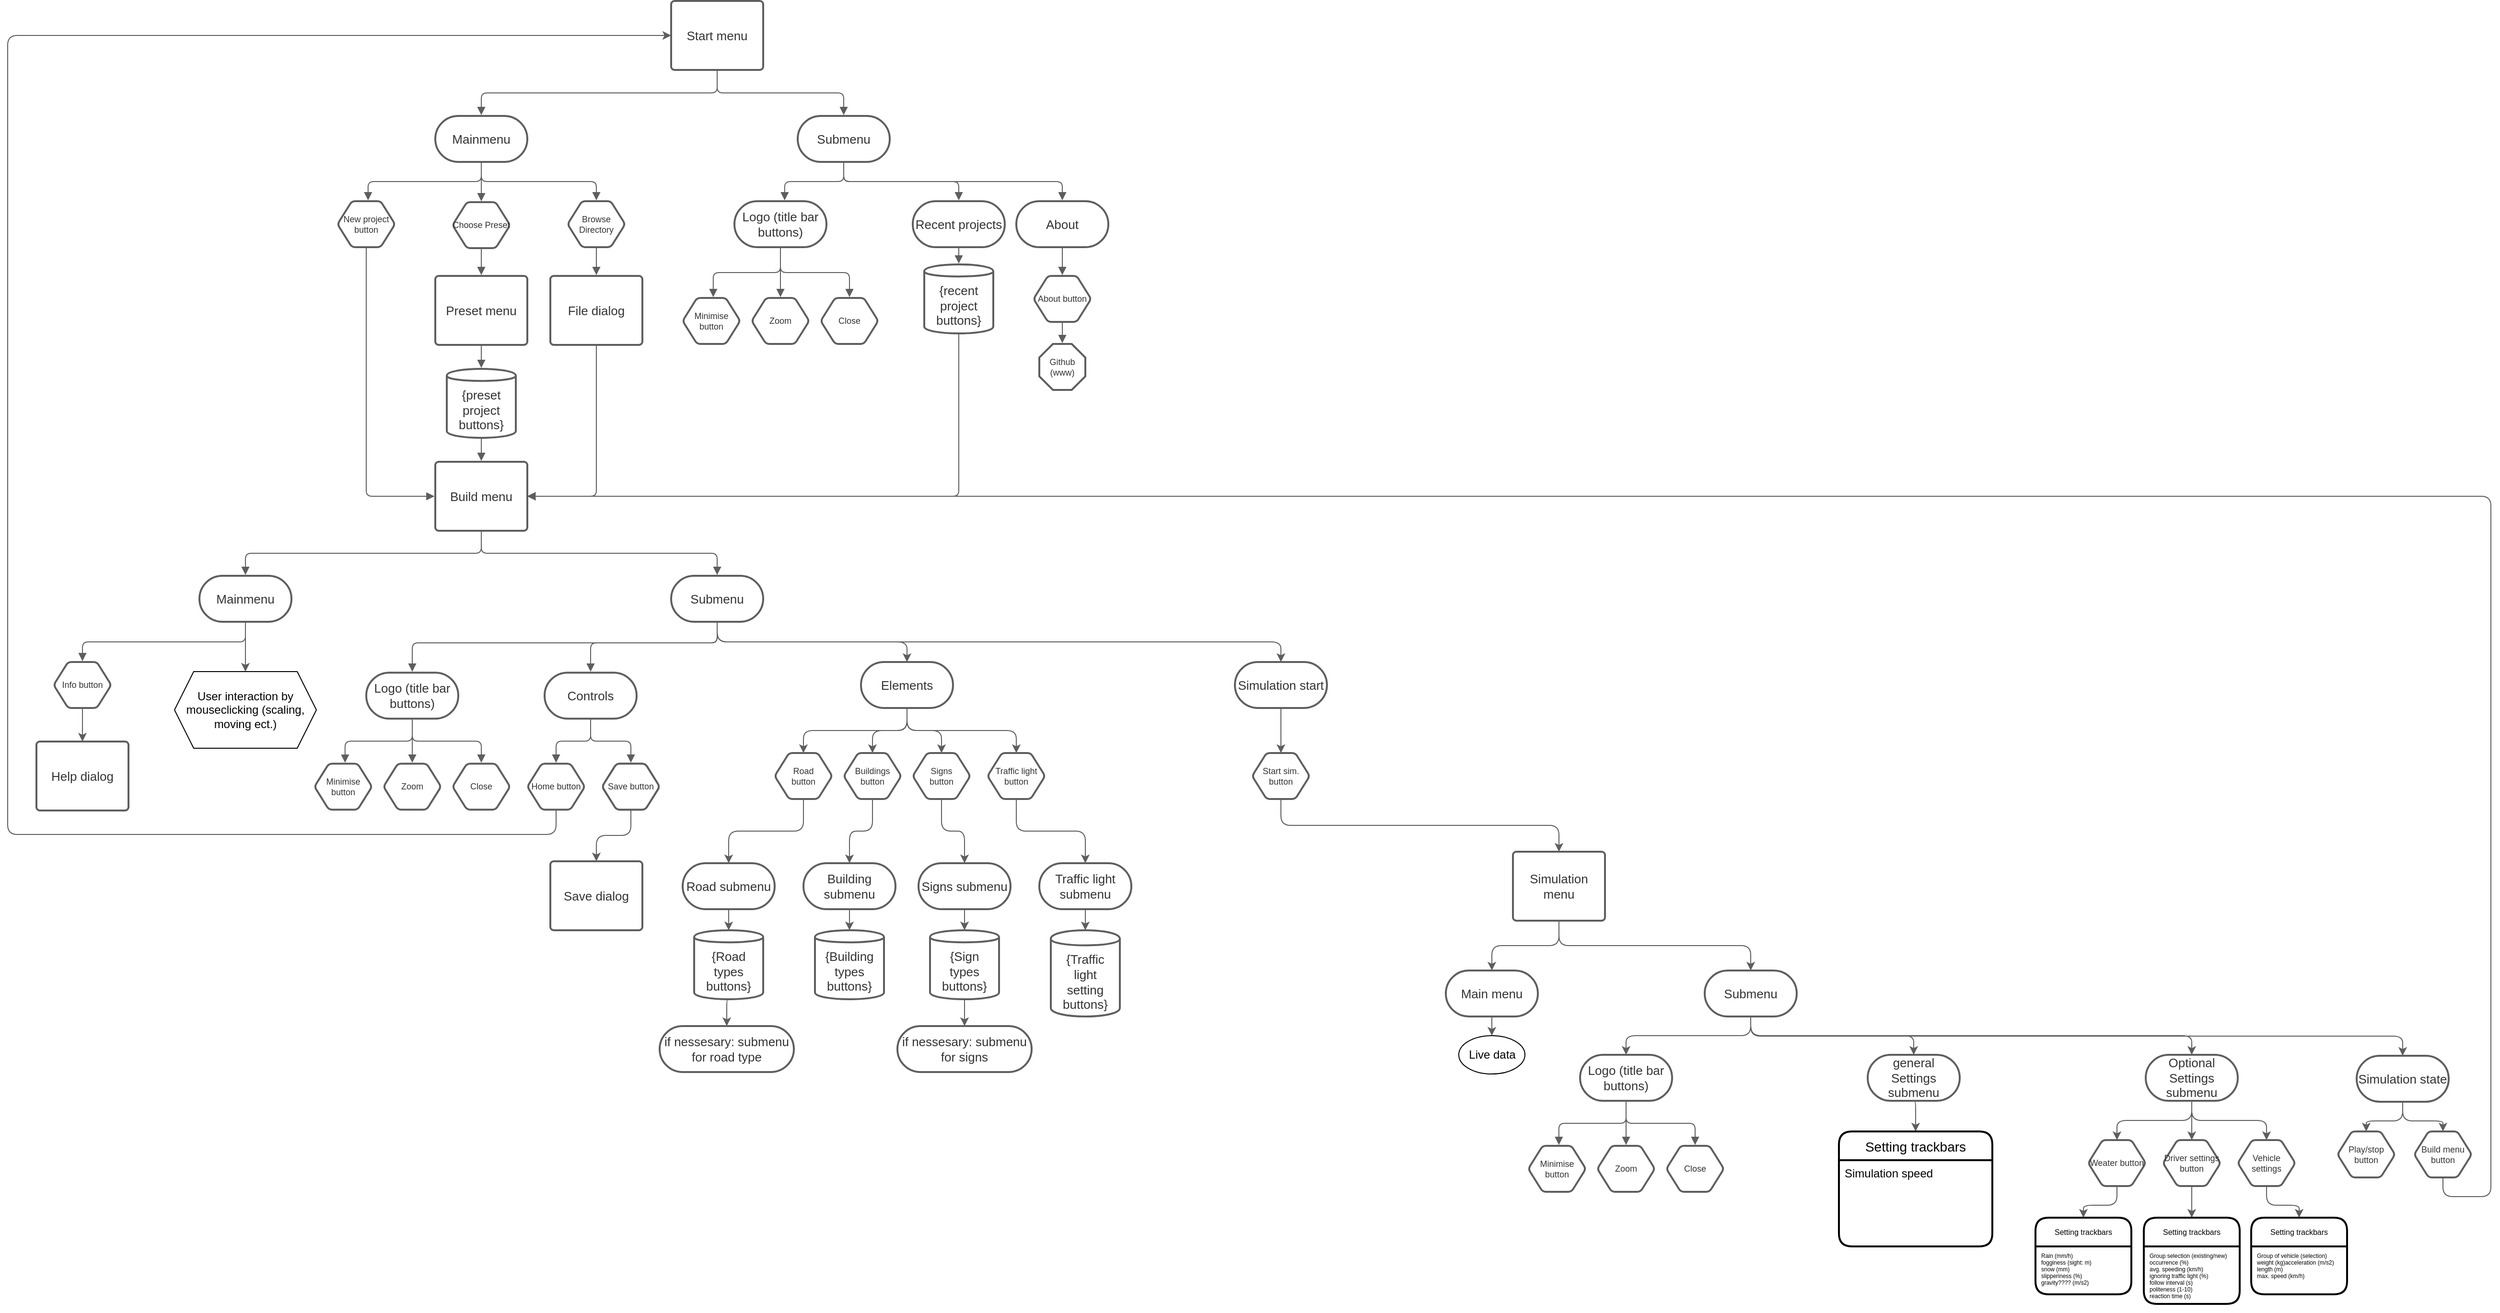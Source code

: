 <mxfile version="13.9.9" type="github">
  <diagram id="jioUKnNFZTw7eMknhto5" name="Page-1">
    <mxGraphModel dx="1029" dy="119" grid="1" gridSize="10" guides="1" tooltips="1" connect="1" arrows="1" fold="1" page="1" pageScale="1" pageWidth="827" pageHeight="1169" math="0" shadow="0">
      <root>
        <mxCell id="0" />
        <mxCell id="1" parent="0" />
        <UserObject label="Start menu" lucidchartObjectId="O_gPqCpK4Um_" id="OCLTKY3yRRcDZKbhJLKk-4">
          <mxCell style="html=1;overflow=block;whiteSpace=wrap;;whiteSpace=wrap;fontSize=13;fontColor=#333333;spacing=7;strokeColor=#5e5e5e;strokeOpacity=100;rounded=1;absoluteArcSize=1;arcSize=7;strokeWidth=2;" vertex="1" zOrder="1" parent="1">
            <mxGeometry x="492" y="20" width="96" height="72" as="geometry" />
          </mxCell>
        </UserObject>
        <UserObject label="Mainmenu" lucidchartObjectId="-_gPZYJimOCY" id="OCLTKY3yRRcDZKbhJLKk-5">
          <mxCell style="html=1;overflow=block;whiteSpace=wrap;rounded=1;arcSize=50;whiteSpace=wrap;fontSize=13;fontColor=#333333;spacing=3;strokeColor=#5e5e5e;strokeOpacity=100;strokeWidth=2;" vertex="1" zOrder="2" parent="1">
            <mxGeometry x="246" y="140" width="96" height="48" as="geometry" />
          </mxCell>
        </UserObject>
        <UserObject label="Submenu" lucidchartObjectId="._gPOvNOX3bD" id="OCLTKY3yRRcDZKbhJLKk-6">
          <mxCell style="html=1;overflow=block;whiteSpace=wrap;rounded=1;arcSize=50;whiteSpace=wrap;fontSize=13;fontColor=#333333;spacing=3;strokeColor=#5e5e5e;strokeOpacity=100;strokeWidth=2;" vertex="1" zOrder="3" parent="1">
            <mxGeometry x="624" y="140" width="96" height="48" as="geometry" />
          </mxCell>
        </UserObject>
        <UserObject label="" lucidchartObjectId="H.gPzRsKAiU0" id="OCLTKY3yRRcDZKbhJLKk-7">
          <mxCell style="html=1;jettySize=18;whiteSpace=wrap;fontSize=11;strokeColor=#5E5E5E;rounded=1;arcSize=12;edgeStyle=orthogonalEdgeStyle;startArrow=none;;endArrow=block;endFill=1;;exitX=0.5;exitY=1.013;exitPerimeter=0;entryX=0.5;entryY=-0.019;entryPerimeter=0;" edge="1" parent="1" source="OCLTKY3yRRcDZKbhJLKk-4" target="OCLTKY3yRRcDZKbhJLKk-5">
            <mxGeometry width="100" height="100" relative="1" as="geometry">
              <Array as="points" />
            </mxGeometry>
          </mxCell>
        </UserObject>
        <UserObject label="" lucidchartObjectId="9.gP.Oea3rVp" id="OCLTKY3yRRcDZKbhJLKk-8">
          <mxCell style="html=1;jettySize=18;whiteSpace=wrap;fontSize=11;strokeColor=#5E5E5E;rounded=1;arcSize=12;edgeStyle=orthogonalEdgeStyle;startArrow=none;;endArrow=block;endFill=1;;exitX=0.5;exitY=1.013;exitPerimeter=0;entryX=0.5;entryY=-0.019;entryPerimeter=0;" edge="1" parent="1" source="OCLTKY3yRRcDZKbhJLKk-4" target="OCLTKY3yRRcDZKbhJLKk-6">
            <mxGeometry width="100" height="100" relative="1" as="geometry">
              <Array as="points" />
            </mxGeometry>
          </mxCell>
        </UserObject>
        <UserObject label="New project button" lucidchartObjectId="hahPa3Uu.GME" id="OCLTKY3yRRcDZKbhJLKk-9">
          <mxCell style="html=1;overflow=block;whiteSpace=wrap;shape=hexagon;perimeter=hexagonPerimeter2;whiteSpace=wrap;fontSize=9;fontColor=#333333;spacing=3;strokeColor=#5e5e5e;strokeOpacity=100;rounded=1;absoluteArcSize=1;arcSize=7;strokeWidth=2;" vertex="1" zOrder="6" parent="1">
            <mxGeometry x="144" y="229" width="60" height="48" as="geometry" />
          </mxCell>
        </UserObject>
        <UserObject label="Choose Preset" lucidchartObjectId="SahPO.ua7J8M" id="OCLTKY3yRRcDZKbhJLKk-10">
          <mxCell style="html=1;overflow=block;whiteSpace=wrap;shape=hexagon;perimeter=hexagonPerimeter2;whiteSpace=wrap;fontSize=9;fontColor=#333333;spacing=3;strokeColor=#5e5e5e;strokeOpacity=100;rounded=1;absoluteArcSize=1;arcSize=7;strokeWidth=2;" vertex="1" zOrder="7" parent="1">
            <mxGeometry x="264" y="230" width="60" height="48" as="geometry" />
          </mxCell>
        </UserObject>
        <UserObject label="Browse Directory" lucidchartObjectId="VahP2knF2CIP" id="OCLTKY3yRRcDZKbhJLKk-11">
          <mxCell style="html=1;overflow=block;whiteSpace=wrap;shape=hexagon;perimeter=hexagonPerimeter2;whiteSpace=wrap;fontSize=9;fontColor=#333333;spacing=3;strokeColor=#5e5e5e;strokeOpacity=100;rounded=1;absoluteArcSize=1;arcSize=7;strokeWidth=2;" vertex="1" zOrder="8" parent="1">
            <mxGeometry x="384" y="229" width="60" height="48" as="geometry" />
          </mxCell>
        </UserObject>
        <UserObject label="" lucidchartObjectId="obhPsLzpxxCn" id="OCLTKY3yRRcDZKbhJLKk-12">
          <mxCell style="html=1;jettySize=18;whiteSpace=wrap;fontSize=11;strokeColor=#5E5E5E;rounded=1;arcSize=12;edgeStyle=orthogonalEdgeStyle;startArrow=none;;endArrow=block;endFill=1;;exitX=0.5;exitY=1.019;exitPerimeter=0;entryX=0.532;entryY=-0.019;entryPerimeter=0;" edge="1" parent="1" source="OCLTKY3yRRcDZKbhJLKk-5" target="OCLTKY3yRRcDZKbhJLKk-9">
            <mxGeometry width="100" height="100" relative="1" as="geometry">
              <Array as="points" />
            </mxGeometry>
          </mxCell>
        </UserObject>
        <UserObject label="" lucidchartObjectId="KbhPi5c2aBTN" id="OCLTKY3yRRcDZKbhJLKk-13">
          <mxCell style="html=1;jettySize=18;whiteSpace=wrap;fontSize=11;strokeColor=#5E5E5E;rounded=1;arcSize=12;edgeStyle=orthogonalEdgeStyle;startArrow=none;;endArrow=block;endFill=1;;exitX=0.5;exitY=1.019;exitPerimeter=0;entryX=0.5;entryY=-0.019;entryPerimeter=0;" edge="1" parent="1" source="OCLTKY3yRRcDZKbhJLKk-5" target="OCLTKY3yRRcDZKbhJLKk-11">
            <mxGeometry width="100" height="100" relative="1" as="geometry">
              <Array as="points" />
            </mxGeometry>
          </mxCell>
        </UserObject>
        <UserObject label="" lucidchartObjectId="YbhPNtv5bok1" id="OCLTKY3yRRcDZKbhJLKk-14">
          <mxCell style="html=1;jettySize=18;whiteSpace=wrap;fontSize=11;strokeColor=#5E5E5E;rounded=1;arcSize=12;edgeStyle=orthogonalEdgeStyle;startArrow=none;;endArrow=block;endFill=1;;exitX=0.5;exitY=1.019;exitPerimeter=0;entryX=0.5;entryY=-0.019;entryPerimeter=0;" edge="1" parent="1" source="OCLTKY3yRRcDZKbhJLKk-5" target="OCLTKY3yRRcDZKbhJLKk-10">
            <mxGeometry width="100" height="100" relative="1" as="geometry">
              <Array as="points" />
            </mxGeometry>
          </mxCell>
        </UserObject>
        <UserObject label="Recent projects" lucidchartObjectId="vdhP5ikqLUoE" id="OCLTKY3yRRcDZKbhJLKk-15">
          <mxCell style="html=1;overflow=block;whiteSpace=wrap;rounded=1;arcSize=50;whiteSpace=wrap;fontSize=13;fontColor=#333333;spacing=3;strokeColor=#5E5E5E;strokeWidth=2;" vertex="1" zOrder="13" parent="1">
            <mxGeometry x="744" y="229" width="96" height="48" as="geometry" />
          </mxCell>
        </UserObject>
        <UserObject label="" lucidchartObjectId="OdhPl46zoxT-" id="OCLTKY3yRRcDZKbhJLKk-16">
          <mxCell style="html=1;jettySize=18;whiteSpace=wrap;fontSize=11;strokeColor=#5E5E5E;rounded=1;arcSize=12;edgeStyle=orthogonalEdgeStyle;startArrow=none;;endArrow=block;endFill=1;;exitX=0.5;exitY=1.019;exitPerimeter=0;entryX=0.5;entryY=-0.019;entryPerimeter=0;" edge="1" parent="1" source="OCLTKY3yRRcDZKbhJLKk-6" target="OCLTKY3yRRcDZKbhJLKk-15">
            <mxGeometry width="100" height="100" relative="1" as="geometry">
              <Array as="points" />
            </mxGeometry>
          </mxCell>
        </UserObject>
        <UserObject label="About" lucidchartObjectId="7dhPa3A9.NVT" id="OCLTKY3yRRcDZKbhJLKk-17">
          <mxCell style="html=1;overflow=block;whiteSpace=wrap;rounded=1;arcSize=50;whiteSpace=wrap;fontSize=13;fontColor=#333333;spacing=3;strokeColor=#5E5E5E;strokeWidth=2;" vertex="1" zOrder="16" parent="1">
            <mxGeometry x="852" y="229" width="96" height="48" as="geometry" />
          </mxCell>
        </UserObject>
        <UserObject label="" lucidchartObjectId="_dhPloDzwEC0" id="OCLTKY3yRRcDZKbhJLKk-18">
          <mxCell style="html=1;jettySize=18;whiteSpace=wrap;fontSize=11;strokeColor=#5E5E5E;rounded=1;arcSize=12;edgeStyle=orthogonalEdgeStyle;startArrow=none;;endArrow=block;endFill=1;;exitX=0.5;exitY=1.019;exitPerimeter=0;entryX=0.5;entryY=-0.019;entryPerimeter=0;" edge="1" parent="1" source="OCLTKY3yRRcDZKbhJLKk-6" target="OCLTKY3yRRcDZKbhJLKk-17">
            <mxGeometry width="100" height="100" relative="1" as="geometry">
              <Array as="points" />
            </mxGeometry>
          </mxCell>
        </UserObject>
        <UserObject label="Logo (title bar buttons)" lucidchartObjectId="RehPHoHRc-c-" id="OCLTKY3yRRcDZKbhJLKk-19">
          <mxCell style="html=1;overflow=block;whiteSpace=wrap;rounded=1;arcSize=50;whiteSpace=wrap;fontSize=13;fontColor=#333333;spacing=3;strokeColor=#5E5E5E;strokeWidth=2;" vertex="1" zOrder="18" parent="1">
            <mxGeometry x="558" y="229" width="96" height="48" as="geometry" />
          </mxCell>
        </UserObject>
        <UserObject label="" lucidchartObjectId="2ehPYtVjD3oI" id="OCLTKY3yRRcDZKbhJLKk-20">
          <mxCell style="html=1;jettySize=18;whiteSpace=wrap;fontSize=11;strokeColor=#5E5E5E;rounded=1;arcSize=12;edgeStyle=orthogonalEdgeStyle;startArrow=none;;endArrow=block;endFill=1;;exitX=0.5;exitY=1.019;exitPerimeter=0;entryX=0.546;entryY=-0.019;entryPerimeter=0;" edge="1" parent="1" source="OCLTKY3yRRcDZKbhJLKk-6" target="OCLTKY3yRRcDZKbhJLKk-19">
            <mxGeometry width="100" height="100" relative="1" as="geometry">
              <Array as="points" />
            </mxGeometry>
          </mxCell>
        </UserObject>
        <UserObject label="{recent project buttons}" lucidchartObjectId="_fhP1PIFupey" id="OCLTKY3yRRcDZKbhJLKk-21">
          <mxCell style="html=1;overflow=block;whiteSpace=wrap;shape=cylinder;size=0.1;anchorPointDirection=0;boundedLbl=1;;whiteSpace=wrap;fontSize=13;fontColor=#333333;spacing=3;strokeColor=#5e5e5e;strokeOpacity=100;rounded=1;absoluteArcSize=1;arcSize=7;strokeWidth=2;" vertex="1" zOrder="20" parent="1">
            <mxGeometry x="756" y="295" width="72" height="72" as="geometry" />
          </mxCell>
        </UserObject>
        <UserObject label="" lucidchartObjectId="eghPBF6SNoaE" id="OCLTKY3yRRcDZKbhJLKk-22">
          <mxCell style="html=1;jettySize=18;whiteSpace=wrap;fontSize=11;strokeColor=#5E5E5E;rounded=1;arcSize=12;edgeStyle=orthogonalEdgeStyle;startArrow=none;;endArrow=block;endFill=1;;exitX=0.5;exitY=1.019;exitPerimeter=0;entryX=0.5;entryY=-0.013;entryPerimeter=0;" edge="1" parent="1" source="OCLTKY3yRRcDZKbhJLKk-15" target="OCLTKY3yRRcDZKbhJLKk-21">
            <mxGeometry width="100" height="100" relative="1" as="geometry">
              <Array as="points" />
            </mxGeometry>
          </mxCell>
        </UserObject>
        <UserObject label="About button" lucidchartObjectId="KghPyRlSVEZ6" id="OCLTKY3yRRcDZKbhJLKk-23">
          <mxCell style="html=1;overflow=block;whiteSpace=wrap;shape=hexagon;perimeter=hexagonPerimeter2;whiteSpace=wrap;fontSize=9;fontColor=#333333;spacing=3;strokeColor=#5e5e5e;strokeOpacity=100;rounded=1;absoluteArcSize=1;arcSize=7;strokeWidth=2;" vertex="1" zOrder="22" parent="1">
            <mxGeometry x="870" y="307" width="60" height="48" as="geometry" />
          </mxCell>
        </UserObject>
        <UserObject label="" lucidchartObjectId="RghPrpvtDJ4L" id="OCLTKY3yRRcDZKbhJLKk-24">
          <mxCell style="html=1;jettySize=18;whiteSpace=wrap;fontSize=11;strokeColor=#5E5E5E;rounded=1;arcSize=12;edgeStyle=orthogonalEdgeStyle;startArrow=none;;endArrow=block;endFill=1;;exitX=0.5;exitY=1.019;exitPerimeter=0;entryX=0.5;entryY=-0.019;entryPerimeter=0;" edge="1" parent="1" source="OCLTKY3yRRcDZKbhJLKk-17" target="OCLTKY3yRRcDZKbhJLKk-23">
            <mxGeometry width="100" height="100" relative="1" as="geometry">
              <Array as="points" />
            </mxGeometry>
          </mxCell>
        </UserObject>
        <UserObject label="Minimise button" lucidchartObjectId="XhhP4K34KvjL" id="OCLTKY3yRRcDZKbhJLKk-25">
          <mxCell style="html=1;overflow=block;whiteSpace=wrap;shape=hexagon;perimeter=hexagonPerimeter2;whiteSpace=wrap;fontSize=9;fontColor=#333333;spacing=3;strokeColor=#5e5e5e;strokeOpacity=100;rounded=1;absoluteArcSize=1;arcSize=7;strokeWidth=2;" vertex="1" zOrder="25" parent="1">
            <mxGeometry x="504" y="330" width="60" height="48" as="geometry" />
          </mxCell>
        </UserObject>
        <UserObject label="Zoom" lucidchartObjectId="XhhPjZ~aTa6P" id="OCLTKY3yRRcDZKbhJLKk-26">
          <mxCell style="html=1;overflow=block;whiteSpace=wrap;shape=hexagon;perimeter=hexagonPerimeter2;whiteSpace=wrap;fontSize=9;fontColor=#333333;spacing=3;strokeColor=#5e5e5e;strokeOpacity=100;rounded=1;absoluteArcSize=1;arcSize=7;strokeWidth=2;" vertex="1" zOrder="26" parent="1">
            <mxGeometry x="576" y="330" width="60" height="48" as="geometry" />
          </mxCell>
        </UserObject>
        <UserObject label="Close" lucidchartObjectId="XhhPVqc8MP-n" id="OCLTKY3yRRcDZKbhJLKk-27">
          <mxCell style="html=1;overflow=block;whiteSpace=wrap;shape=hexagon;perimeter=hexagonPerimeter2;whiteSpace=wrap;fontSize=9;fontColor=#333333;spacing=3;strokeColor=#5e5e5e;strokeOpacity=100;rounded=1;absoluteArcSize=1;arcSize=7;strokeWidth=2;" vertex="1" zOrder="27" parent="1">
            <mxGeometry x="648" y="330" width="60" height="48" as="geometry" />
          </mxCell>
        </UserObject>
        <UserObject label="" lucidchartObjectId="XhhP7-BACJFT" id="OCLTKY3yRRcDZKbhJLKk-28">
          <mxCell style="html=1;jettySize=18;whiteSpace=wrap;fontSize=11;strokeColor=#5E5E5E;rounded=1;arcSize=12;edgeStyle=orthogonalEdgeStyle;startArrow=none;;endArrow=block;endFill=1;;exitX=0.5;exitY=1.019;exitPerimeter=0;entryX=0.532;entryY=-0.019;entryPerimeter=0;" edge="1" parent="1" source="OCLTKY3yRRcDZKbhJLKk-19" target="OCLTKY3yRRcDZKbhJLKk-25">
            <mxGeometry width="100" height="100" relative="1" as="geometry">
              <Array as="points" />
            </mxGeometry>
          </mxCell>
        </UserObject>
        <UserObject label="" lucidchartObjectId="XhhPRL7qcvFf" id="OCLTKY3yRRcDZKbhJLKk-29">
          <mxCell style="html=1;jettySize=18;whiteSpace=wrap;fontSize=11;strokeColor=#5E5E5E;rounded=1;arcSize=12;edgeStyle=orthogonalEdgeStyle;startArrow=none;;endArrow=block;endFill=1;;exitX=0.5;exitY=1.019;exitPerimeter=0;entryX=0.5;entryY=-0.019;entryPerimeter=0;" edge="1" parent="1" source="OCLTKY3yRRcDZKbhJLKk-19" target="OCLTKY3yRRcDZKbhJLKk-27">
            <mxGeometry width="100" height="100" relative="1" as="geometry">
              <Array as="points" />
            </mxGeometry>
          </mxCell>
        </UserObject>
        <UserObject label="" lucidchartObjectId="UihPDQWe6UYG" id="OCLTKY3yRRcDZKbhJLKk-30">
          <mxCell style="html=1;jettySize=18;whiteSpace=wrap;fontSize=11;strokeColor=#5E5E5E;rounded=1;arcSize=12;edgeStyle=orthogonalEdgeStyle;startArrow=none;;endArrow=block;endFill=1;;exitX=0.5;exitY=1.019;exitPerimeter=0;entryX=0.5;entryY=-0.019;entryPerimeter=0;" edge="1" parent="1" source="OCLTKY3yRRcDZKbhJLKk-19" target="OCLTKY3yRRcDZKbhJLKk-26">
            <mxGeometry width="100" height="100" relative="1" as="geometry">
              <Array as="points" />
            </mxGeometry>
          </mxCell>
        </UserObject>
        <UserObject label="Github (www)" lucidchartObjectId="AkhP.ZGnAwlq" id="OCLTKY3yRRcDZKbhJLKk-31">
          <mxCell style="html=1;overflow=block;whiteSpace=wrap;shape=mxgraph.basic.octagon;whiteSpace=wrap;fontSize=9;fontColor=#333333;spacing=3;strokeColor=#5e5e5e;strokeOpacity=100;rounded=1;absoluteArcSize=1;arcSize=7;strokeWidth=2;" vertex="1" zOrder="31" parent="1">
            <mxGeometry x="876" y="378" width="48" height="48" as="geometry" />
          </mxCell>
        </UserObject>
        <UserObject label="" lucidchartObjectId="JkhPzUvlts4D" id="OCLTKY3yRRcDZKbhJLKk-32">
          <mxCell style="html=1;jettySize=18;whiteSpace=wrap;fontSize=11;strokeColor=#5E5E5E;rounded=1;arcSize=12;edgeStyle=orthogonalEdgeStyle;startArrow=none;;endArrow=block;endFill=1;;exitX=0.5;exitY=1.019;exitPerimeter=0;entryX=0.5;entryY=-0.019;entryPerimeter=0;" edge="1" parent="1" source="OCLTKY3yRRcDZKbhJLKk-23" target="OCLTKY3yRRcDZKbhJLKk-31">
            <mxGeometry width="100" height="100" relative="1" as="geometry">
              <Array as="points" />
            </mxGeometry>
          </mxCell>
        </UserObject>
        <UserObject label="Preset menu" lucidchartObjectId="AlhP_aBRSSUt" id="OCLTKY3yRRcDZKbhJLKk-33">
          <mxCell style="html=1;overflow=block;whiteSpace=wrap;;whiteSpace=wrap;fontSize=13;fontColor=#333333;spacing=7;strokeColor=#5e5e5e;strokeOpacity=100;rounded=1;absoluteArcSize=1;arcSize=7;strokeWidth=2;" vertex="1" zOrder="33" parent="1">
            <mxGeometry x="246" y="307" width="96" height="72" as="geometry" />
          </mxCell>
        </UserObject>
        <UserObject label="" lucidchartObjectId="WlhP_2~bkBy9" id="OCLTKY3yRRcDZKbhJLKk-34">
          <mxCell style="html=1;jettySize=18;whiteSpace=wrap;fontSize=11;strokeColor=#5E5E5E;rounded=1;arcSize=12;edgeStyle=orthogonalEdgeStyle;startArrow=none;;endArrow=block;endFill=1;;exitX=0.5;exitY=1.019;exitPerimeter=0;entryX=0.5;entryY=-0.012;entryPerimeter=0;" edge="1" parent="1" source="OCLTKY3yRRcDZKbhJLKk-10" target="OCLTKY3yRRcDZKbhJLKk-33">
            <mxGeometry width="100" height="100" relative="1" as="geometry">
              <Array as="points" />
            </mxGeometry>
          </mxCell>
        </UserObject>
        <UserObject label="{preset project buttons}" lucidchartObjectId="omhPrLtAXoiY" id="OCLTKY3yRRcDZKbhJLKk-35">
          <mxCell style="html=1;overflow=block;whiteSpace=wrap;shape=cylinder;size=0.1;anchorPointDirection=0;boundedLbl=1;;whiteSpace=wrap;fontSize=13;fontColor=#333333;spacing=3;strokeColor=#5e5e5e;strokeOpacity=100;rounded=1;absoluteArcSize=1;arcSize=7;strokeWidth=2;" vertex="1" zOrder="35" parent="1">
            <mxGeometry x="258" y="404" width="72" height="72" as="geometry" />
          </mxCell>
        </UserObject>
        <UserObject label="" lucidchartObjectId="xmhPeMbG63Ay" id="OCLTKY3yRRcDZKbhJLKk-36">
          <mxCell style="html=1;jettySize=18;whiteSpace=wrap;fontSize=11;strokeColor=#5E5E5E;rounded=1;arcSize=12;edgeStyle=orthogonalEdgeStyle;startArrow=none;;endArrow=block;endFill=1;;exitX=0.5;exitY=1.013;exitPerimeter=0;entryX=0.5;entryY=-0.013;entryPerimeter=0;" edge="1" parent="1" source="OCLTKY3yRRcDZKbhJLKk-33" target="OCLTKY3yRRcDZKbhJLKk-35">
            <mxGeometry width="100" height="100" relative="1" as="geometry">
              <Array as="points" />
            </mxGeometry>
          </mxCell>
        </UserObject>
        <UserObject label="Build menu" lucidchartObjectId="RmhPJgn8N2LB" id="OCLTKY3yRRcDZKbhJLKk-37">
          <mxCell style="html=1;overflow=block;whiteSpace=wrap;;whiteSpace=wrap;fontSize=13;fontColor=#333333;spacing=7;strokeColor=#5e5e5e;strokeOpacity=100;rounded=1;absoluteArcSize=1;arcSize=7;strokeWidth=2;" vertex="1" zOrder="37" parent="1">
            <mxGeometry x="246" y="501" width="96" height="72" as="geometry" />
          </mxCell>
        </UserObject>
        <UserObject label="" lucidchartObjectId="1mhPPJH62EWZ" id="OCLTKY3yRRcDZKbhJLKk-38">
          <mxCell style="html=1;jettySize=18;whiteSpace=wrap;fontSize=11;strokeColor=#5E5E5E;rounded=1;arcSize=12;edgeStyle=orthogonalEdgeStyle;startArrow=none;;endArrow=block;endFill=1;;exitX=0.5;exitY=1.013;exitPerimeter=0;entryX=0.5;entryY=-0.012;entryPerimeter=0;" edge="1" parent="1" source="OCLTKY3yRRcDZKbhJLKk-35" target="OCLTKY3yRRcDZKbhJLKk-37">
            <mxGeometry width="100" height="100" relative="1" as="geometry">
              <Array as="points" />
            </mxGeometry>
          </mxCell>
        </UserObject>
        <UserObject label="" lucidchartObjectId="~mhPTrMOZ8N1" id="OCLTKY3yRRcDZKbhJLKk-39">
          <mxCell style="html=1;jettySize=18;whiteSpace=wrap;fontSize=11;strokeColor=#5E5E5E;rounded=1;arcSize=12;edgeStyle=orthogonalEdgeStyle;startArrow=none;;endArrow=block;endFill=1;;exitX=0.5;exitY=1.019;exitPerimeter=0;entryX=-0.009;entryY=0.5;entryPerimeter=0;" edge="1" parent="1" source="OCLTKY3yRRcDZKbhJLKk-9" target="OCLTKY3yRRcDZKbhJLKk-37">
            <mxGeometry width="100" height="100" relative="1" as="geometry">
              <Array as="points" />
            </mxGeometry>
          </mxCell>
        </UserObject>
        <UserObject label="File dialog" lucidchartObjectId="dnhPoVdO7e.t" id="OCLTKY3yRRcDZKbhJLKk-40">
          <mxCell style="html=1;overflow=block;whiteSpace=wrap;;whiteSpace=wrap;fontSize=13;fontColor=#333333;spacing=7;strokeColor=#5e5e5e;strokeOpacity=100;rounded=1;absoluteArcSize=1;arcSize=7;strokeWidth=2;" vertex="1" zOrder="40" parent="1">
            <mxGeometry x="366" y="307" width="96" height="72" as="geometry" />
          </mxCell>
        </UserObject>
        <UserObject label="" lucidchartObjectId="knhPQ7znFYRz" id="OCLTKY3yRRcDZKbhJLKk-41">
          <mxCell style="html=1;jettySize=18;whiteSpace=wrap;fontSize=11;strokeColor=#5E5E5E;rounded=1;arcSize=12;edgeStyle=orthogonalEdgeStyle;startArrow=none;;endArrow=block;endFill=1;;exitX=0.5;exitY=1.019;exitPerimeter=0;entryX=0.5;entryY=-0.012;entryPerimeter=0;" edge="1" parent="1" source="OCLTKY3yRRcDZKbhJLKk-11" target="OCLTKY3yRRcDZKbhJLKk-40">
            <mxGeometry width="100" height="100" relative="1" as="geometry">
              <Array as="points" />
            </mxGeometry>
          </mxCell>
        </UserObject>
        <UserObject label="" lucidchartObjectId="snhPMgXDzwHj" id="OCLTKY3yRRcDZKbhJLKk-42">
          <mxCell style="html=1;jettySize=18;whiteSpace=wrap;fontSize=11;strokeColor=#5E5E5E;rounded=1;arcSize=12;edgeStyle=orthogonalEdgeStyle;startArrow=none;;endArrow=block;endFill=1;;exitX=0.5;exitY=1.013;exitPerimeter=0;entryX=1;entryY=0.5;entryDx=0;entryDy=0;" edge="1" parent="1" source="OCLTKY3yRRcDZKbhJLKk-40" target="OCLTKY3yRRcDZKbhJLKk-37">
            <mxGeometry width="100" height="100" relative="1" as="geometry">
              <Array as="points" />
              <mxPoint x="360" y="560" as="targetPoint" />
            </mxGeometry>
          </mxCell>
        </UserObject>
        <UserObject label="" lucidchartObjectId="GnhP5yLqU589" id="OCLTKY3yRRcDZKbhJLKk-43">
          <mxCell style="html=1;jettySize=18;whiteSpace=wrap;fontSize=11;strokeColor=#5E5E5E;rounded=1;arcSize=12;edgeStyle=orthogonalEdgeStyle;startArrow=none;;endArrow=block;endFill=1;;exitX=0.5;exitY=1.013;exitPerimeter=0;entryX=1;entryY=0.5;entryDx=0;entryDy=0;" edge="1" parent="1" source="OCLTKY3yRRcDZKbhJLKk-21" target="OCLTKY3yRRcDZKbhJLKk-37">
            <mxGeometry width="100" height="100" relative="1" as="geometry">
              <Array as="points" />
              <mxPoint x="410" y="520" as="targetPoint" />
            </mxGeometry>
          </mxCell>
        </UserObject>
        <mxCell id="OCLTKY3yRRcDZKbhJLKk-111" style="edgeStyle=orthogonalEdgeStyle;rounded=1;orthogonalLoop=1;jettySize=auto;html=1;exitX=0.5;exitY=1;exitDx=0;exitDy=0;entryX=0.5;entryY=0;entryDx=0;entryDy=0;strokeColor=#5E5E5E;" edge="1" parent="1" source="OCLTKY3yRRcDZKbhJLKk-44" target="OCLTKY3yRRcDZKbhJLKk-110">
          <mxGeometry relative="1" as="geometry" />
        </mxCell>
        <UserObject label="Mainmenu" lucidchartObjectId="RohPD7tozlMG" id="OCLTKY3yRRcDZKbhJLKk-44">
          <mxCell style="html=1;overflow=block;whiteSpace=wrap;rounded=1;arcSize=50;whiteSpace=wrap;fontSize=13;fontColor=#333333;spacing=3;strokeColor=#5e5e5e;strokeOpacity=100;strokeWidth=2;" vertex="1" zOrder="44" parent="1">
            <mxGeometry y="620" width="96" height="48" as="geometry" />
          </mxCell>
        </UserObject>
        <mxCell id="OCLTKY3yRRcDZKbhJLKk-65" style="edgeStyle=orthogonalEdgeStyle;orthogonalLoop=1;jettySize=auto;html=1;exitX=0.5;exitY=1;exitDx=0;exitDy=0;entryX=0.5;entryY=0;entryDx=0;entryDy=0;strokeColor=#5E5E5E;rounded=1;" edge="1" parent="1" source="OCLTKY3yRRcDZKbhJLKk-45" target="OCLTKY3yRRcDZKbhJLKk-64">
          <mxGeometry relative="1" as="geometry" />
        </mxCell>
        <mxCell id="OCLTKY3yRRcDZKbhJLKk-101" style="edgeStyle=orthogonalEdgeStyle;rounded=1;orthogonalLoop=1;jettySize=auto;html=1;exitX=0.5;exitY=1;exitDx=0;exitDy=0;strokeColor=#5E5E5E;" edge="1" parent="1" source="OCLTKY3yRRcDZKbhJLKk-45" target="OCLTKY3yRRcDZKbhJLKk-100">
          <mxGeometry relative="1" as="geometry" />
        </mxCell>
        <UserObject label="Submenu" lucidchartObjectId="TohP.QfdolWJ" id="OCLTKY3yRRcDZKbhJLKk-45">
          <mxCell style="html=1;overflow=block;whiteSpace=wrap;rounded=1;arcSize=50;whiteSpace=wrap;fontSize=13;fontColor=#333333;spacing=3;strokeColor=#5e5e5e;strokeOpacity=100;strokeWidth=2;" vertex="1" zOrder="45" parent="1">
            <mxGeometry x="492" y="620" width="96" height="48" as="geometry" />
          </mxCell>
        </UserObject>
        <UserObject label="" lucidchartObjectId="5ohPF32U7WB1" id="OCLTKY3yRRcDZKbhJLKk-46">
          <mxCell style="html=1;jettySize=18;whiteSpace=wrap;fontSize=11;strokeColor=#5E5E5E;rounded=1;arcSize=12;edgeStyle=orthogonalEdgeStyle;startArrow=none;;endArrow=block;endFill=1;;exitX=0.5;exitY=1.013;exitPerimeter=0;entryX=0.5;entryY=-0.019;entryPerimeter=0;" edge="1" parent="1" source="OCLTKY3yRRcDZKbhJLKk-37" target="OCLTKY3yRRcDZKbhJLKk-44">
            <mxGeometry width="100" height="100" relative="1" as="geometry">
              <Array as="points" />
            </mxGeometry>
          </mxCell>
        </UserObject>
        <UserObject label="" lucidchartObjectId="7ohPg73Ez6Yc" id="OCLTKY3yRRcDZKbhJLKk-47">
          <mxCell style="html=1;jettySize=18;whiteSpace=wrap;fontSize=11;strokeColor=#5E5E5E;rounded=1;arcSize=12;edgeStyle=orthogonalEdgeStyle;startArrow=none;;endArrow=block;endFill=1;;exitX=0.5;exitY=1.013;exitPerimeter=0;entryX=0.5;entryY=-0.019;entryPerimeter=0;" edge="1" parent="1" source="OCLTKY3yRRcDZKbhJLKk-37" target="OCLTKY3yRRcDZKbhJLKk-45">
            <mxGeometry width="100" height="100" relative="1" as="geometry">
              <Array as="points" />
            </mxGeometry>
          </mxCell>
        </UserObject>
        <mxCell id="OCLTKY3yRRcDZKbhJLKk-105" style="edgeStyle=orthogonalEdgeStyle;rounded=1;orthogonalLoop=1;jettySize=auto;html=1;exitX=0.5;exitY=1;exitDx=0;exitDy=0;entryX=0.5;entryY=0;entryDx=0;entryDy=0;strokeColor=#5E5E5E;" edge="1" parent="1" source="OCLTKY3yRRcDZKbhJLKk-48" target="OCLTKY3yRRcDZKbhJLKk-152">
          <mxGeometry relative="1" as="geometry">
            <mxPoint x="-122" y="786" as="targetPoint" />
          </mxGeometry>
        </mxCell>
        <UserObject label="Info button" lucidchartObjectId="BphP4nkPBx0X" id="OCLTKY3yRRcDZKbhJLKk-48">
          <mxCell style="html=1;overflow=block;whiteSpace=wrap;shape=hexagon;perimeter=hexagonPerimeter2;whiteSpace=wrap;fontSize=9;fontColor=#333333;spacing=3;strokeColor=#5e5e5e;strokeOpacity=100;rounded=1;absoluteArcSize=1;arcSize=7;strokeWidth=2;" vertex="1" zOrder="48" parent="1">
            <mxGeometry x="-152" y="710" width="60" height="48" as="geometry" />
          </mxCell>
        </UserObject>
        <UserObject label="" lucidchartObjectId="KphPo5LYbJ3Z" id="OCLTKY3yRRcDZKbhJLKk-49">
          <mxCell style="html=1;jettySize=18;whiteSpace=wrap;fontSize=11;strokeColor=#5E5E5E;rounded=1;arcSize=12;edgeStyle=orthogonalEdgeStyle;startArrow=none;;endArrow=block;endFill=1;;exitX=0.5;exitY=1.019;exitPerimeter=0;entryX=0.5;entryY=-0.019;entryPerimeter=0;" edge="1" parent="1" source="OCLTKY3yRRcDZKbhJLKk-44" target="OCLTKY3yRRcDZKbhJLKk-48">
            <mxGeometry width="100" height="100" relative="1" as="geometry">
              <Array as="points" />
            </mxGeometry>
          </mxCell>
        </UserObject>
        <UserObject label="Logo (title bar buttons)" lucidchartObjectId="cqhPyrRs~8HL" id="OCLTKY3yRRcDZKbhJLKk-50">
          <mxCell style="html=1;overflow=block;whiteSpace=wrap;rounded=1;arcSize=50;whiteSpace=wrap;fontSize=13;fontColor=#333333;spacing=3;strokeColor=#5E5E5E;strokeWidth=2;" vertex="1" zOrder="50" parent="1">
            <mxGeometry x="174" y="721.09" width="96" height="48" as="geometry" />
          </mxCell>
        </UserObject>
        <UserObject label="Minimise button" lucidchartObjectId="cqhPfh.SIQ9Y" id="OCLTKY3yRRcDZKbhJLKk-51">
          <mxCell style="html=1;overflow=block;whiteSpace=wrap;shape=hexagon;perimeter=hexagonPerimeter2;whiteSpace=wrap;fontSize=9;fontColor=#333333;spacing=3;strokeColor=#5e5e5e;strokeOpacity=100;rounded=1;absoluteArcSize=1;arcSize=7;strokeWidth=2;" vertex="1" zOrder="57" parent="1">
            <mxGeometry x="120" y="816.09" width="60" height="48" as="geometry" />
          </mxCell>
        </UserObject>
        <UserObject label="Zoom" lucidchartObjectId="cqhP32hmj4~M" id="OCLTKY3yRRcDZKbhJLKk-52">
          <mxCell style="html=1;overflow=block;whiteSpace=wrap;shape=hexagon;perimeter=hexagonPerimeter2;whiteSpace=wrap;fontSize=9;fontColor=#333333;spacing=3;strokeColor=#5e5e5e;strokeOpacity=100;rounded=1;absoluteArcSize=1;arcSize=7;strokeWidth=2;" vertex="1" zOrder="58" parent="1">
            <mxGeometry x="192" y="816.09" width="60" height="48" as="geometry" />
          </mxCell>
        </UserObject>
        <UserObject label="Close" lucidchartObjectId="cqhPhVQuO8Ms" id="OCLTKY3yRRcDZKbhJLKk-53">
          <mxCell style="html=1;overflow=block;whiteSpace=wrap;shape=hexagon;perimeter=hexagonPerimeter2;whiteSpace=wrap;fontSize=9;fontColor=#333333;spacing=3;strokeColor=#5e5e5e;strokeOpacity=100;rounded=1;absoluteArcSize=1;arcSize=7;strokeWidth=2;" vertex="1" zOrder="59" parent="1">
            <mxGeometry x="264" y="816.09" width="60" height="48" as="geometry" />
          </mxCell>
        </UserObject>
        <UserObject label="" lucidchartObjectId="cqhPuNUd_hpZ" id="OCLTKY3yRRcDZKbhJLKk-54">
          <mxCell style="html=1;jettySize=18;whiteSpace=wrap;fontSize=11;strokeColor=#5E5E5E;rounded=1;arcSize=12;edgeStyle=orthogonalEdgeStyle;startArrow=none;;endArrow=block;endFill=1;;exitX=0.5;exitY=1.019;exitPerimeter=0;entryX=0.532;entryY=-0.019;entryPerimeter=0;" edge="1" parent="1" source="OCLTKY3yRRcDZKbhJLKk-50" target="OCLTKY3yRRcDZKbhJLKk-51">
            <mxGeometry width="100" height="100" relative="1" as="geometry">
              <Array as="points" />
            </mxGeometry>
          </mxCell>
        </UserObject>
        <UserObject label="" lucidchartObjectId="cqhP6vuBOqiX" id="OCLTKY3yRRcDZKbhJLKk-55">
          <mxCell style="html=1;jettySize=18;whiteSpace=wrap;fontSize=11;strokeColor=#5E5E5E;rounded=1;arcSize=12;edgeStyle=orthogonalEdgeStyle;startArrow=none;;endArrow=block;endFill=1;;exitX=0.5;exitY=1.019;exitPerimeter=0;entryX=0.5;entryY=-0.019;entryPerimeter=0;" edge="1" parent="1" source="OCLTKY3yRRcDZKbhJLKk-50" target="OCLTKY3yRRcDZKbhJLKk-53">
            <mxGeometry width="100" height="100" relative="1" as="geometry">
              <Array as="points" />
            </mxGeometry>
          </mxCell>
        </UserObject>
        <UserObject label="" lucidchartObjectId="cqhP4pn__QzX" id="OCLTKY3yRRcDZKbhJLKk-56">
          <mxCell style="html=1;jettySize=18;whiteSpace=wrap;fontSize=11;strokeColor=#5E5E5E;rounded=1;arcSize=12;edgeStyle=orthogonalEdgeStyle;startArrow=none;;endArrow=block;endFill=1;;exitX=0.5;exitY=1.019;exitPerimeter=0;entryX=0.5;entryY=-0.019;entryPerimeter=0;" edge="1" parent="1" source="OCLTKY3yRRcDZKbhJLKk-50" target="OCLTKY3yRRcDZKbhJLKk-52">
            <mxGeometry width="100" height="100" relative="1" as="geometry">
              <Array as="points" />
            </mxGeometry>
          </mxCell>
        </UserObject>
        <UserObject label="" lucidchartObjectId="nqhPas4iSyuT" id="OCLTKY3yRRcDZKbhJLKk-57">
          <mxCell style="html=1;jettySize=18;whiteSpace=wrap;fontSize=11;strokeColor=#5E5E5E;rounded=1;arcSize=12;edgeStyle=orthogonalEdgeStyle;startArrow=none;;endArrow=block;endFill=1;;exitX=0.5;exitY=1;entryX=0.5;entryY=-0.019;entryPerimeter=0;exitDx=0;exitDy=0;" edge="1" parent="1" source="OCLTKY3yRRcDZKbhJLKk-45" target="OCLTKY3yRRcDZKbhJLKk-50">
            <mxGeometry width="100" height="100" relative="1" as="geometry">
              <Array as="points">
                <mxPoint x="540" y="690" />
                <mxPoint x="222" y="690" />
              </Array>
              <mxPoint x="480" y="680.002" as="sourcePoint" />
            </mxGeometry>
          </mxCell>
        </UserObject>
        <UserObject label="Controls" lucidchartObjectId="RqhPsWK_.hEE" id="OCLTKY3yRRcDZKbhJLKk-58">
          <mxCell style="html=1;overflow=block;whiteSpace=wrap;rounded=1;arcSize=50;whiteSpace=wrap;fontSize=13;fontColor=#333333;spacing=3;strokeColor=#5E5E5E;strokeWidth=2;" vertex="1" zOrder="64" parent="1">
            <mxGeometry x="360" y="721.09" width="96" height="48" as="geometry" />
          </mxCell>
        </UserObject>
        <UserObject label="" lucidchartObjectId="XqhPXnnycxfH" id="OCLTKY3yRRcDZKbhJLKk-59">
          <mxCell style="html=1;jettySize=18;whiteSpace=wrap;fontSize=11;strokeColor=#5E5E5E;rounded=1;arcSize=12;edgeStyle=orthogonalEdgeStyle;startArrow=none;;endArrow=block;endFill=1;;exitX=0.5;exitY=1;entryX=0.5;entryY=-0.019;entryPerimeter=0;exitDx=0;exitDy=0;" edge="1" parent="1" source="OCLTKY3yRRcDZKbhJLKk-45" target="OCLTKY3yRRcDZKbhJLKk-58">
            <mxGeometry width="100" height="100" relative="1" as="geometry">
              <Array as="points">
                <mxPoint x="540" y="690" />
                <mxPoint x="408" y="690" />
              </Array>
              <mxPoint x="480" y="680.002" as="sourcePoint" />
            </mxGeometry>
          </mxCell>
        </UserObject>
        <mxCell id="OCLTKY3yRRcDZKbhJLKk-149" style="edgeStyle=orthogonalEdgeStyle;rounded=1;orthogonalLoop=1;jettySize=auto;html=1;exitX=0.5;exitY=1;exitDx=0;exitDy=0;strokeColor=#5E5E5E;entryX=0;entryY=0.5;entryDx=0;entryDy=0;" edge="1" parent="1" source="OCLTKY3yRRcDZKbhJLKk-60" target="OCLTKY3yRRcDZKbhJLKk-4">
          <mxGeometry relative="1" as="geometry">
            <mxPoint x="100" y="50" as="targetPoint" />
            <Array as="points">
              <mxPoint x="372" y="890" />
              <mxPoint x="-200" y="890" />
              <mxPoint x="-200" y="56" />
            </Array>
          </mxGeometry>
        </mxCell>
        <UserObject label="Home button" lucidchartObjectId="_qhPG2J7rBIf" id="OCLTKY3yRRcDZKbhJLKk-60">
          <mxCell style="html=1;overflow=block;whiteSpace=wrap;shape=hexagon;perimeter=hexagonPerimeter2;whiteSpace=wrap;fontSize=9;fontColor=#333333;spacing=3;strokeColor=#5e5e5e;strokeOpacity=100;rounded=1;absoluteArcSize=1;arcSize=7;strokeWidth=2;" vertex="1" zOrder="66" parent="1">
            <mxGeometry x="342" y="816.09" width="60" height="48" as="geometry" />
          </mxCell>
        </UserObject>
        <UserObject label="Save button" lucidchartObjectId="_qhP15vXM2qO" id="OCLTKY3yRRcDZKbhJLKk-61">
          <mxCell style="html=1;overflow=block;whiteSpace=wrap;shape=hexagon;perimeter=hexagonPerimeter2;whiteSpace=wrap;fontSize=9;fontColor=#333333;spacing=3;strokeColor=#5e5e5e;strokeOpacity=100;rounded=1;absoluteArcSize=1;arcSize=7;strokeWidth=2;" vertex="1" zOrder="67" parent="1">
            <mxGeometry x="420" y="816.09" width="60" height="48" as="geometry" />
          </mxCell>
        </UserObject>
        <UserObject label="" lucidchartObjectId="mrhP.IdMyfg7" id="OCLTKY3yRRcDZKbhJLKk-62">
          <mxCell style="html=1;jettySize=18;whiteSpace=wrap;fontSize=11;strokeColor=#5E5E5E;rounded=1;arcSize=12;edgeStyle=orthogonalEdgeStyle;startArrow=none;;endArrow=block;endFill=1;;exitX=0.5;exitY=1.019;exitPerimeter=0;entryX=0.5;entryY=-0.019;entryPerimeter=0;" edge="1" parent="1" source="OCLTKY3yRRcDZKbhJLKk-58" target="OCLTKY3yRRcDZKbhJLKk-60">
            <mxGeometry width="100" height="100" relative="1" as="geometry">
              <Array as="points" />
            </mxGeometry>
          </mxCell>
        </UserObject>
        <UserObject label="" lucidchartObjectId="prhP6jO7O9Sn" id="OCLTKY3yRRcDZKbhJLKk-63">
          <mxCell style="html=1;jettySize=18;whiteSpace=wrap;fontSize=11;strokeColor=#5E5E5E;rounded=1;arcSize=12;edgeStyle=orthogonalEdgeStyle;startArrow=none;;endArrow=block;endFill=1;;exitX=0.5;exitY=1.019;exitPerimeter=0;entryX=0.5;entryY=-0.019;entryPerimeter=0;" edge="1" parent="1" source="OCLTKY3yRRcDZKbhJLKk-58" target="OCLTKY3yRRcDZKbhJLKk-61">
            <mxGeometry width="100" height="100" relative="1" as="geometry">
              <Array as="points" />
            </mxGeometry>
          </mxCell>
        </UserObject>
        <mxCell id="OCLTKY3yRRcDZKbhJLKk-78" style="edgeStyle=orthogonalEdgeStyle;rounded=1;orthogonalLoop=1;jettySize=auto;html=1;exitX=0.5;exitY=1;exitDx=0;exitDy=0;entryX=0.5;entryY=0;entryDx=0;entryDy=0;strokeColor=#5E5E5E;" edge="1" parent="1" source="OCLTKY3yRRcDZKbhJLKk-64" target="OCLTKY3yRRcDZKbhJLKk-67">
          <mxGeometry relative="1" as="geometry" />
        </mxCell>
        <mxCell id="OCLTKY3yRRcDZKbhJLKk-79" style="edgeStyle=orthogonalEdgeStyle;rounded=1;orthogonalLoop=1;jettySize=auto;html=1;exitX=0.5;exitY=1;exitDx=0;exitDy=0;entryX=0.5;entryY=0;entryDx=0;entryDy=0;strokeColor=#5E5E5E;" edge="1" parent="1" source="OCLTKY3yRRcDZKbhJLKk-64" target="OCLTKY3yRRcDZKbhJLKk-68">
          <mxGeometry relative="1" as="geometry" />
        </mxCell>
        <mxCell id="OCLTKY3yRRcDZKbhJLKk-80" style="edgeStyle=orthogonalEdgeStyle;rounded=1;orthogonalLoop=1;jettySize=auto;html=1;exitX=0.5;exitY=1;exitDx=0;exitDy=0;entryX=0.5;entryY=0;entryDx=0;entryDy=0;strokeColor=#5E5E5E;" edge="1" parent="1" source="OCLTKY3yRRcDZKbhJLKk-64" target="OCLTKY3yRRcDZKbhJLKk-69">
          <mxGeometry relative="1" as="geometry" />
        </mxCell>
        <mxCell id="OCLTKY3yRRcDZKbhJLKk-81" style="edgeStyle=orthogonalEdgeStyle;rounded=1;orthogonalLoop=1;jettySize=auto;html=1;exitX=0.5;exitY=1;exitDx=0;exitDy=0;entryX=0.5;entryY=0;entryDx=0;entryDy=0;strokeColor=#5E5E5E;" edge="1" parent="1" source="OCLTKY3yRRcDZKbhJLKk-64" target="OCLTKY3yRRcDZKbhJLKk-70">
          <mxGeometry relative="1" as="geometry" />
        </mxCell>
        <UserObject label="Elements" lucidchartObjectId="RqhPsWK_.hEE" id="OCLTKY3yRRcDZKbhJLKk-64">
          <mxCell style="html=1;overflow=block;whiteSpace=wrap;rounded=1;arcSize=50;whiteSpace=wrap;fontSize=13;fontColor=#333333;spacing=3;strokeColor=#5E5E5E;strokeWidth=2;" vertex="1" zOrder="64" parent="1">
            <mxGeometry x="690" y="710" width="96" height="48" as="geometry" />
          </mxCell>
        </UserObject>
        <mxCell id="OCLTKY3yRRcDZKbhJLKk-151" style="edgeStyle=orthogonalEdgeStyle;rounded=1;orthogonalLoop=1;jettySize=auto;html=1;exitX=0.5;exitY=1;exitDx=0;exitDy=0;entryX=0.5;entryY=0;entryDx=0;entryDy=0;strokeColor=#5E5E5E;" edge="1" parent="1" source="OCLTKY3yRRcDZKbhJLKk-66" target="OCLTKY3yRRcDZKbhJLKk-150">
          <mxGeometry relative="1" as="geometry" />
        </mxCell>
        <UserObject label="Save button" lucidchartObjectId="_qhP15vXM2qO" id="OCLTKY3yRRcDZKbhJLKk-66">
          <mxCell style="html=1;overflow=block;whiteSpace=wrap;shape=hexagon;perimeter=hexagonPerimeter2;whiteSpace=wrap;fontSize=9;fontColor=#333333;spacing=3;strokeColor=#5e5e5e;strokeOpacity=100;rounded=1;absoluteArcSize=1;arcSize=7;strokeWidth=2;" vertex="1" zOrder="67" parent="1">
            <mxGeometry x="420" y="816.09" width="60" height="48" as="geometry" />
          </mxCell>
        </UserObject>
        <mxCell id="OCLTKY3yRRcDZKbhJLKk-87" style="edgeStyle=orthogonalEdgeStyle;rounded=1;orthogonalLoop=1;jettySize=auto;html=1;exitX=0.5;exitY=1;exitDx=0;exitDy=0;entryX=0.5;entryY=0;entryDx=0;entryDy=0;strokeColor=#5E5E5E;" edge="1" parent="1" source="OCLTKY3yRRcDZKbhJLKk-67" target="OCLTKY3yRRcDZKbhJLKk-83">
          <mxGeometry relative="1" as="geometry" />
        </mxCell>
        <UserObject label="&lt;div&gt;Road&lt;/div&gt;&lt;div&gt;button&lt;br&gt;&lt;/div&gt;" lucidchartObjectId="cqhPfh.SIQ9Y" id="OCLTKY3yRRcDZKbhJLKk-67">
          <mxCell style="html=1;overflow=block;whiteSpace=wrap;shape=hexagon;perimeter=hexagonPerimeter2;whiteSpace=wrap;fontSize=9;fontColor=#333333;spacing=3;strokeColor=#5e5e5e;strokeOpacity=100;rounded=1;absoluteArcSize=1;arcSize=7;strokeWidth=2;" vertex="1" zOrder="57" parent="1">
            <mxGeometry x="600" y="805" width="60" height="48" as="geometry" />
          </mxCell>
        </UserObject>
        <mxCell id="OCLTKY3yRRcDZKbhJLKk-88" style="edgeStyle=orthogonalEdgeStyle;rounded=1;orthogonalLoop=1;jettySize=auto;html=1;exitX=0.5;exitY=1;exitDx=0;exitDy=0;strokeColor=#5E5E5E;" edge="1" parent="1" source="OCLTKY3yRRcDZKbhJLKk-68" target="OCLTKY3yRRcDZKbhJLKk-85">
          <mxGeometry relative="1" as="geometry" />
        </mxCell>
        <UserObject label="&lt;div&gt;Buildings&lt;/div&gt;&lt;div&gt;button&lt;/div&gt;" lucidchartObjectId="cqhP32hmj4~M" id="OCLTKY3yRRcDZKbhJLKk-68">
          <mxCell style="html=1;overflow=block;whiteSpace=wrap;shape=hexagon;perimeter=hexagonPerimeter2;whiteSpace=wrap;fontSize=9;fontColor=#333333;spacing=3;strokeColor=#5e5e5e;strokeOpacity=100;rounded=1;absoluteArcSize=1;arcSize=7;strokeWidth=2;" vertex="1" zOrder="58" parent="1">
            <mxGeometry x="672" y="805" width="60" height="48" as="geometry" />
          </mxCell>
        </UserObject>
        <mxCell id="OCLTKY3yRRcDZKbhJLKk-89" style="edgeStyle=orthogonalEdgeStyle;rounded=1;orthogonalLoop=1;jettySize=auto;html=1;exitX=0.5;exitY=1;exitDx=0;exitDy=0;entryX=0.5;entryY=0;entryDx=0;entryDy=0;strokeColor=#5E5E5E;" edge="1" parent="1" source="OCLTKY3yRRcDZKbhJLKk-69" target="OCLTKY3yRRcDZKbhJLKk-84">
          <mxGeometry relative="1" as="geometry" />
        </mxCell>
        <UserObject label="&lt;div&gt;Signs&lt;/div&gt;&lt;div&gt;button&lt;/div&gt;" lucidchartObjectId="cqhPhVQuO8Ms" id="OCLTKY3yRRcDZKbhJLKk-69">
          <mxCell style="html=1;overflow=block;whiteSpace=wrap;shape=hexagon;perimeter=hexagonPerimeter2;whiteSpace=wrap;fontSize=9;fontColor=#333333;spacing=3;strokeColor=#5e5e5e;strokeOpacity=100;rounded=1;absoluteArcSize=1;arcSize=7;strokeWidth=2;" vertex="1" zOrder="59" parent="1">
            <mxGeometry x="744" y="805" width="60" height="48" as="geometry" />
          </mxCell>
        </UserObject>
        <mxCell id="OCLTKY3yRRcDZKbhJLKk-90" style="edgeStyle=orthogonalEdgeStyle;rounded=1;orthogonalLoop=1;jettySize=auto;html=1;exitX=0.5;exitY=1;exitDx=0;exitDy=0;entryX=0.5;entryY=0;entryDx=0;entryDy=0;strokeColor=#5E5E5E;" edge="1" parent="1" source="OCLTKY3yRRcDZKbhJLKk-70" target="OCLTKY3yRRcDZKbhJLKk-86">
          <mxGeometry relative="1" as="geometry" />
        </mxCell>
        <UserObject label="&lt;div&gt;Traffic light&lt;/div&gt;&lt;div&gt;button&lt;/div&gt;" lucidchartObjectId="_qhPG2J7rBIf" id="OCLTKY3yRRcDZKbhJLKk-70">
          <mxCell style="html=1;overflow=block;whiteSpace=wrap;shape=hexagon;perimeter=hexagonPerimeter2;whiteSpace=wrap;fontSize=9;fontColor=#333333;spacing=3;strokeColor=#5e5e5e;strokeOpacity=100;rounded=1;absoluteArcSize=1;arcSize=7;strokeWidth=2;" vertex="1" zOrder="66" parent="1">
            <mxGeometry x="822" y="805" width="60" height="48" as="geometry" />
          </mxCell>
        </UserObject>
        <mxCell id="OCLTKY3yRRcDZKbhJLKk-92" style="edgeStyle=orthogonalEdgeStyle;rounded=1;orthogonalLoop=1;jettySize=auto;html=1;exitX=0.5;exitY=1;exitDx=0;exitDy=0;strokeColor=#5E5E5E;" edge="1" parent="1" source="OCLTKY3yRRcDZKbhJLKk-83">
          <mxGeometry relative="1" as="geometry">
            <mxPoint x="552" y="990" as="targetPoint" />
          </mxGeometry>
        </mxCell>
        <UserObject label="Road submenu" lucidchartObjectId="RqhPsWK_.hEE" id="OCLTKY3yRRcDZKbhJLKk-83">
          <mxCell style="html=1;overflow=block;whiteSpace=wrap;rounded=1;arcSize=50;whiteSpace=wrap;fontSize=13;fontColor=#333333;spacing=3;strokeColor=#5E5E5E;strokeWidth=2;" vertex="1" zOrder="64" parent="1">
            <mxGeometry x="504" y="920" width="96" height="48" as="geometry" />
          </mxCell>
        </UserObject>
        <mxCell id="OCLTKY3yRRcDZKbhJLKk-98" style="edgeStyle=orthogonalEdgeStyle;rounded=1;orthogonalLoop=1;jettySize=auto;html=1;exitX=0.5;exitY=1;exitDx=0;exitDy=0;entryX=0.5;entryY=0;entryDx=0;entryDy=0;strokeColor=#5E5E5E;" edge="1" parent="1" source="OCLTKY3yRRcDZKbhJLKk-84" target="OCLTKY3yRRcDZKbhJLKk-96">
          <mxGeometry relative="1" as="geometry" />
        </mxCell>
        <UserObject label="Signs submenu" lucidchartObjectId="RqhPsWK_.hEE" id="OCLTKY3yRRcDZKbhJLKk-84">
          <mxCell style="html=1;overflow=block;whiteSpace=wrap;rounded=1;arcSize=50;whiteSpace=wrap;fontSize=13;fontColor=#333333;spacing=3;strokeColor=#5E5E5E;strokeWidth=2;" vertex="1" zOrder="64" parent="1">
            <mxGeometry x="750" y="920" width="96" height="48" as="geometry" />
          </mxCell>
        </UserObject>
        <mxCell id="OCLTKY3yRRcDZKbhJLKk-95" style="edgeStyle=orthogonalEdgeStyle;rounded=1;orthogonalLoop=1;jettySize=auto;html=1;exitX=0.5;exitY=1;exitDx=0;exitDy=0;strokeColor=#5E5E5E;" edge="1" parent="1" source="OCLTKY3yRRcDZKbhJLKk-85" target="OCLTKY3yRRcDZKbhJLKk-94">
          <mxGeometry relative="1" as="geometry" />
        </mxCell>
        <UserObject label="Building submenu" lucidchartObjectId="RqhPsWK_.hEE" id="OCLTKY3yRRcDZKbhJLKk-85">
          <mxCell style="html=1;overflow=block;whiteSpace=wrap;rounded=1;arcSize=50;whiteSpace=wrap;fontSize=13;fontColor=#333333;spacing=3;strokeColor=#5E5E5E;strokeWidth=2;" vertex="1" zOrder="64" parent="1">
            <mxGeometry x="630" y="920" width="96" height="48" as="geometry" />
          </mxCell>
        </UserObject>
        <mxCell id="OCLTKY3yRRcDZKbhJLKk-99" style="edgeStyle=orthogonalEdgeStyle;rounded=1;orthogonalLoop=1;jettySize=auto;html=1;exitX=0.5;exitY=1;exitDx=0;exitDy=0;entryX=0.5;entryY=0;entryDx=0;entryDy=0;strokeColor=#5E5E5E;" edge="1" parent="1" source="OCLTKY3yRRcDZKbhJLKk-86" target="OCLTKY3yRRcDZKbhJLKk-97">
          <mxGeometry relative="1" as="geometry" />
        </mxCell>
        <UserObject label="&lt;div&gt;Traffic light submenu&lt;/div&gt;" lucidchartObjectId="RqhPsWK_.hEE" id="OCLTKY3yRRcDZKbhJLKk-86">
          <mxCell style="html=1;overflow=block;whiteSpace=wrap;rounded=1;arcSize=50;whiteSpace=wrap;fontSize=13;fontColor=#333333;spacing=3;strokeColor=#5E5E5E;strokeWidth=2;" vertex="1" zOrder="64" parent="1">
            <mxGeometry x="876" y="920" width="96" height="48" as="geometry" />
          </mxCell>
        </UserObject>
        <mxCell id="OCLTKY3yRRcDZKbhJLKk-113" style="edgeStyle=orthogonalEdgeStyle;rounded=1;orthogonalLoop=1;jettySize=auto;html=1;exitX=0.5;exitY=1;exitDx=0;exitDy=0;entryX=0.5;entryY=0;entryDx=0;entryDy=0;strokeColor=#5E5E5E;" edge="1" parent="1" source="OCLTKY3yRRcDZKbhJLKk-93" target="OCLTKY3yRRcDZKbhJLKk-112">
          <mxGeometry relative="1" as="geometry" />
        </mxCell>
        <UserObject label="&lt;div&gt;{Road&lt;/div&gt;&lt;div&gt;types&lt;br&gt;&lt;/div&gt;&lt;div&gt;buttons}&lt;/div&gt;" lucidchartObjectId="_fhP1PIFupey" id="OCLTKY3yRRcDZKbhJLKk-93">
          <mxCell style="html=1;overflow=block;whiteSpace=wrap;shape=cylinder;size=0.1;anchorPointDirection=0;boundedLbl=1;;whiteSpace=wrap;fontSize=13;fontColor=#333333;spacing=3;strokeColor=#5e5e5e;strokeOpacity=100;rounded=1;absoluteArcSize=1;arcSize=7;strokeWidth=2;" vertex="1" zOrder="20" parent="1">
            <mxGeometry x="516" y="990" width="72" height="72" as="geometry" />
          </mxCell>
        </UserObject>
        <UserObject label="&lt;div&gt;{Building&lt;/div&gt;&lt;div&gt;types&lt;br&gt;&lt;/div&gt;&lt;div&gt;buttons}&lt;/div&gt;" lucidchartObjectId="_fhP1PIFupey" id="OCLTKY3yRRcDZKbhJLKk-94">
          <mxCell style="html=1;overflow=block;whiteSpace=wrap;shape=cylinder;size=0.1;anchorPointDirection=0;boundedLbl=1;;whiteSpace=wrap;fontSize=13;fontColor=#333333;spacing=3;strokeColor=#5e5e5e;strokeOpacity=100;rounded=1;absoluteArcSize=1;arcSize=7;strokeWidth=2;" vertex="1" zOrder="20" parent="1">
            <mxGeometry x="642" y="990" width="72" height="72" as="geometry" />
          </mxCell>
        </UserObject>
        <mxCell id="OCLTKY3yRRcDZKbhJLKk-115" style="edgeStyle=orthogonalEdgeStyle;rounded=1;orthogonalLoop=1;jettySize=auto;html=1;exitX=0.5;exitY=1;exitDx=0;exitDy=0;entryX=0.5;entryY=0;entryDx=0;entryDy=0;strokeColor=#5E5E5E;" edge="1" parent="1" source="OCLTKY3yRRcDZKbhJLKk-96" target="OCLTKY3yRRcDZKbhJLKk-114">
          <mxGeometry relative="1" as="geometry" />
        </mxCell>
        <UserObject label="&lt;div&gt;{Sign &lt;br&gt;&lt;/div&gt;&lt;div&gt;types&lt;br&gt;&lt;/div&gt;&lt;div&gt;buttons}&lt;/div&gt;" lucidchartObjectId="_fhP1PIFupey" id="OCLTKY3yRRcDZKbhJLKk-96">
          <mxCell style="html=1;overflow=block;whiteSpace=wrap;shape=cylinder;size=0.1;anchorPointDirection=0;boundedLbl=1;;whiteSpace=wrap;fontSize=13;fontColor=#333333;spacing=3;strokeColor=#5e5e5e;strokeOpacity=100;rounded=1;absoluteArcSize=1;arcSize=7;strokeWidth=2;" vertex="1" zOrder="20" parent="1">
            <mxGeometry x="762" y="990" width="72" height="72" as="geometry" />
          </mxCell>
        </UserObject>
        <UserObject label="&lt;div&gt;{Traffic&lt;/div&gt;&lt;div&gt;light&lt;/div&gt;&lt;div&gt;setting&lt;br&gt;&lt;/div&gt;&lt;div&gt;buttons}&lt;/div&gt;" lucidchartObjectId="_fhP1PIFupey" id="OCLTKY3yRRcDZKbhJLKk-97">
          <mxCell style="html=1;overflow=block;whiteSpace=wrap;shape=cylinder;size=0.1;anchorPointDirection=0;boundedLbl=1;;whiteSpace=wrap;fontSize=13;fontColor=#333333;spacing=3;strokeColor=#5e5e5e;strokeOpacity=100;rounded=1;absoluteArcSize=1;arcSize=7;strokeWidth=2;" vertex="1" zOrder="20" parent="1">
            <mxGeometry x="888" y="990" width="72" height="90" as="geometry" />
          </mxCell>
        </UserObject>
        <mxCell id="OCLTKY3yRRcDZKbhJLKk-103" style="edgeStyle=orthogonalEdgeStyle;rounded=1;orthogonalLoop=1;jettySize=auto;html=1;exitX=0.5;exitY=1;exitDx=0;exitDy=0;strokeColor=#5E5E5E;" edge="1" parent="1" source="OCLTKY3yRRcDZKbhJLKk-100" target="OCLTKY3yRRcDZKbhJLKk-102">
          <mxGeometry relative="1" as="geometry" />
        </mxCell>
        <UserObject label="&lt;div&gt;Simulation start&lt;/div&gt;" lucidchartObjectId="RqhPsWK_.hEE" id="OCLTKY3yRRcDZKbhJLKk-100">
          <mxCell style="html=1;overflow=block;whiteSpace=wrap;rounded=1;arcSize=50;whiteSpace=wrap;fontSize=13;fontColor=#333333;spacing=3;strokeColor=#5E5E5E;strokeWidth=2;" vertex="1" zOrder="64" parent="1">
            <mxGeometry x="1080" y="710" width="96" height="48" as="geometry" />
          </mxCell>
        </UserObject>
        <mxCell id="OCLTKY3yRRcDZKbhJLKk-108" style="edgeStyle=orthogonalEdgeStyle;rounded=1;orthogonalLoop=1;jettySize=auto;html=1;exitX=0.5;exitY=1;exitDx=0;exitDy=0;entryX=0.5;entryY=0;entryDx=0;entryDy=0;strokeColor=#5E5E5E;" edge="1" parent="1" source="OCLTKY3yRRcDZKbhJLKk-102" target="OCLTKY3yRRcDZKbhJLKk-107">
          <mxGeometry relative="1" as="geometry" />
        </mxCell>
        <UserObject label="Start sim. button" lucidchartObjectId="_qhPG2J7rBIf" id="OCLTKY3yRRcDZKbhJLKk-102">
          <mxCell style="html=1;overflow=block;whiteSpace=wrap;shape=hexagon;perimeter=hexagonPerimeter2;whiteSpace=wrap;fontSize=9;fontColor=#333333;spacing=3;strokeColor=#5e5e5e;strokeOpacity=100;rounded=1;absoluteArcSize=1;arcSize=7;strokeWidth=2;" vertex="1" zOrder="66" parent="1">
            <mxGeometry x="1098" y="805" width="60" height="48" as="geometry" />
          </mxCell>
        </UserObject>
        <mxCell id="OCLTKY3yRRcDZKbhJLKk-118" style="edgeStyle=orthogonalEdgeStyle;rounded=1;orthogonalLoop=1;jettySize=auto;html=1;exitX=0.5;exitY=1;exitDx=0;exitDy=0;entryX=0.5;entryY=0;entryDx=0;entryDy=0;strokeColor=#5E5E5E;" edge="1" parent="1" source="OCLTKY3yRRcDZKbhJLKk-107" target="OCLTKY3yRRcDZKbhJLKk-116">
          <mxGeometry relative="1" as="geometry" />
        </mxCell>
        <mxCell id="OCLTKY3yRRcDZKbhJLKk-119" style="edgeStyle=orthogonalEdgeStyle;rounded=1;orthogonalLoop=1;jettySize=auto;html=1;exitX=0.5;exitY=1;exitDx=0;exitDy=0;strokeColor=#5E5E5E;" edge="1" parent="1" source="OCLTKY3yRRcDZKbhJLKk-107" target="OCLTKY3yRRcDZKbhJLKk-117">
          <mxGeometry relative="1" as="geometry" />
        </mxCell>
        <UserObject label="Simulation menu" lucidchartObjectId="RmhPJgn8N2LB" id="OCLTKY3yRRcDZKbhJLKk-107">
          <mxCell style="html=1;overflow=block;whiteSpace=wrap;;whiteSpace=wrap;fontSize=13;fontColor=#333333;spacing=7;strokeColor=#5e5e5e;strokeOpacity=100;rounded=1;absoluteArcSize=1;arcSize=7;strokeWidth=2;" vertex="1" zOrder="37" parent="1">
            <mxGeometry x="1370" y="908" width="96" height="72" as="geometry" />
          </mxCell>
        </UserObject>
        <mxCell id="OCLTKY3yRRcDZKbhJLKk-110" value="User interaction by mouseclicking (scaling, moving ect.)" style="shape=hexagon;perimeter=hexagonPerimeter2;whiteSpace=wrap;html=1;fixedSize=1;" vertex="1" parent="1">
          <mxGeometry x="-26" y="720" width="148" height="80" as="geometry" />
        </mxCell>
        <UserObject label="if nessesary: submenu for road type" lucidchartObjectId="RqhPsWK_.hEE" id="OCLTKY3yRRcDZKbhJLKk-112">
          <mxCell style="html=1;overflow=block;whiteSpace=wrap;rounded=1;arcSize=50;whiteSpace=wrap;fontSize=13;fontColor=#333333;spacing=3;strokeColor=#5E5E5E;strokeWidth=2;" vertex="1" zOrder="64" parent="1">
            <mxGeometry x="480" y="1090" width="140" height="48" as="geometry" />
          </mxCell>
        </UserObject>
        <UserObject label="&lt;div&gt;if nessesary: submenu for signs&lt;/div&gt;" lucidchartObjectId="RqhPsWK_.hEE" id="OCLTKY3yRRcDZKbhJLKk-114">
          <mxCell style="html=1;overflow=block;whiteSpace=wrap;rounded=1;arcSize=50;whiteSpace=wrap;fontSize=13;fontColor=#333333;spacing=3;strokeColor=#5E5E5E;strokeWidth=2;" vertex="1" zOrder="64" parent="1">
            <mxGeometry x="728" y="1090" width="140" height="48" as="geometry" />
          </mxCell>
        </UserObject>
        <mxCell id="OCLTKY3yRRcDZKbhJLKk-121" style="edgeStyle=orthogonalEdgeStyle;rounded=1;orthogonalLoop=1;jettySize=auto;html=1;exitX=0.5;exitY=1;exitDx=0;exitDy=0;strokeColor=#5E5E5E;" edge="1" parent="1" source="OCLTKY3yRRcDZKbhJLKk-116" target="OCLTKY3yRRcDZKbhJLKk-120">
          <mxGeometry relative="1" as="geometry" />
        </mxCell>
        <UserObject label="Main menu" lucidchartObjectId="RqhPsWK_.hEE" id="OCLTKY3yRRcDZKbhJLKk-116">
          <mxCell style="html=1;overflow=block;whiteSpace=wrap;rounded=1;arcSize=50;whiteSpace=wrap;fontSize=13;fontColor=#333333;spacing=3;strokeColor=#5E5E5E;strokeWidth=2;" vertex="1" zOrder="64" parent="1">
            <mxGeometry x="1300" y="1032" width="96" height="48" as="geometry" />
          </mxCell>
        </UserObject>
        <mxCell id="OCLTKY3yRRcDZKbhJLKk-129" style="edgeStyle=orthogonalEdgeStyle;rounded=1;orthogonalLoop=1;jettySize=auto;html=1;exitX=0.5;exitY=1;exitDx=0;exitDy=0;strokeColor=#5E5E5E;" edge="1" parent="1" source="OCLTKY3yRRcDZKbhJLKk-117" target="OCLTKY3yRRcDZKbhJLKk-122">
          <mxGeometry relative="1" as="geometry" />
        </mxCell>
        <mxCell id="OCLTKY3yRRcDZKbhJLKk-131" style="edgeStyle=orthogonalEdgeStyle;rounded=1;orthogonalLoop=1;jettySize=auto;html=1;exitX=0.5;exitY=1;exitDx=0;exitDy=0;strokeColor=#5E5E5E;entryX=0.5;entryY=0;entryDx=0;entryDy=0;" edge="1" parent="1" source="OCLTKY3yRRcDZKbhJLKk-117" target="OCLTKY3yRRcDZKbhJLKk-130">
          <mxGeometry relative="1" as="geometry">
            <mxPoint x="1740" y="1120" as="targetPoint" />
          </mxGeometry>
        </mxCell>
        <mxCell id="OCLTKY3yRRcDZKbhJLKk-134" style="edgeStyle=orthogonalEdgeStyle;rounded=1;orthogonalLoop=1;jettySize=auto;html=1;exitX=0.5;exitY=1;exitDx=0;exitDy=0;strokeColor=#5E5E5E;" edge="1" parent="1" source="OCLTKY3yRRcDZKbhJLKk-117" target="OCLTKY3yRRcDZKbhJLKk-133">
          <mxGeometry relative="1" as="geometry" />
        </mxCell>
        <mxCell id="OCLTKY3yRRcDZKbhJLKk-136" style="edgeStyle=orthogonalEdgeStyle;rounded=1;orthogonalLoop=1;jettySize=auto;html=1;exitX=0.5;exitY=1;exitDx=0;exitDy=0;strokeColor=#5E5E5E;" edge="1" parent="1" source="OCLTKY3yRRcDZKbhJLKk-117" target="OCLTKY3yRRcDZKbhJLKk-135">
          <mxGeometry relative="1" as="geometry" />
        </mxCell>
        <UserObject label="Submenu" lucidchartObjectId="RqhPsWK_.hEE" id="OCLTKY3yRRcDZKbhJLKk-117">
          <mxCell style="html=1;overflow=block;whiteSpace=wrap;rounded=1;arcSize=50;whiteSpace=wrap;fontSize=13;fontColor=#333333;spacing=3;strokeColor=#5E5E5E;strokeWidth=2;" vertex="1" zOrder="64" parent="1">
            <mxGeometry x="1570" y="1032" width="96" height="48" as="geometry" />
          </mxCell>
        </UserObject>
        <mxCell id="OCLTKY3yRRcDZKbhJLKk-120" value="Live data" style="ellipse;whiteSpace=wrap;html=1;" vertex="1" parent="1">
          <mxGeometry x="1313.5" y="1100" width="69" height="40" as="geometry" />
        </mxCell>
        <UserObject label="Logo (title bar buttons)" lucidchartObjectId="cqhPyrRs~8HL" id="OCLTKY3yRRcDZKbhJLKk-122">
          <mxCell style="html=1;overflow=block;whiteSpace=wrap;rounded=1;arcSize=50;whiteSpace=wrap;fontSize=13;fontColor=#333333;spacing=3;strokeColor=#5E5E5E;strokeWidth=2;" vertex="1" zOrder="50" parent="1">
            <mxGeometry x="1440" y="1120" width="96" height="48" as="geometry" />
          </mxCell>
        </UserObject>
        <UserObject label="Minimise button" lucidchartObjectId="cqhPfh.SIQ9Y" id="OCLTKY3yRRcDZKbhJLKk-123">
          <mxCell style="html=1;overflow=block;whiteSpace=wrap;shape=hexagon;perimeter=hexagonPerimeter2;whiteSpace=wrap;fontSize=9;fontColor=#333333;spacing=3;strokeColor=#5e5e5e;strokeOpacity=100;rounded=1;absoluteArcSize=1;arcSize=7;strokeWidth=2;" vertex="1" zOrder="57" parent="1">
            <mxGeometry x="1386" y="1215" width="60" height="48" as="geometry" />
          </mxCell>
        </UserObject>
        <UserObject label="Zoom" lucidchartObjectId="cqhP32hmj4~M" id="OCLTKY3yRRcDZKbhJLKk-124">
          <mxCell style="html=1;overflow=block;whiteSpace=wrap;shape=hexagon;perimeter=hexagonPerimeter2;whiteSpace=wrap;fontSize=9;fontColor=#333333;spacing=3;strokeColor=#5e5e5e;strokeOpacity=100;rounded=1;absoluteArcSize=1;arcSize=7;strokeWidth=2;" vertex="1" zOrder="58" parent="1">
            <mxGeometry x="1458" y="1215" width="60" height="48" as="geometry" />
          </mxCell>
        </UserObject>
        <UserObject label="Close" lucidchartObjectId="cqhPhVQuO8Ms" id="OCLTKY3yRRcDZKbhJLKk-125">
          <mxCell style="html=1;overflow=block;whiteSpace=wrap;shape=hexagon;perimeter=hexagonPerimeter2;whiteSpace=wrap;fontSize=9;fontColor=#333333;spacing=3;strokeColor=#5e5e5e;strokeOpacity=100;rounded=1;absoluteArcSize=1;arcSize=7;strokeWidth=2;" vertex="1" zOrder="59" parent="1">
            <mxGeometry x="1530" y="1215" width="60" height="48" as="geometry" />
          </mxCell>
        </UserObject>
        <UserObject label="" lucidchartObjectId="cqhPuNUd_hpZ" id="OCLTKY3yRRcDZKbhJLKk-126">
          <mxCell style="html=1;jettySize=18;whiteSpace=wrap;fontSize=11;strokeColor=#5E5E5E;rounded=1;arcSize=12;edgeStyle=orthogonalEdgeStyle;startArrow=none;;endArrow=block;endFill=1;;exitX=0.5;exitY=1.019;exitPerimeter=0;entryX=0.532;entryY=-0.019;entryPerimeter=0;" edge="1" parent="1" source="OCLTKY3yRRcDZKbhJLKk-122" target="OCLTKY3yRRcDZKbhJLKk-123">
            <mxGeometry width="100" height="100" relative="1" as="geometry">
              <Array as="points" />
            </mxGeometry>
          </mxCell>
        </UserObject>
        <UserObject label="" lucidchartObjectId="cqhP6vuBOqiX" id="OCLTKY3yRRcDZKbhJLKk-127">
          <mxCell style="html=1;jettySize=18;whiteSpace=wrap;fontSize=11;strokeColor=#5E5E5E;rounded=1;arcSize=12;edgeStyle=orthogonalEdgeStyle;startArrow=none;;endArrow=block;endFill=1;;exitX=0.5;exitY=1.019;exitPerimeter=0;entryX=0.5;entryY=-0.019;entryPerimeter=0;" edge="1" parent="1" source="OCLTKY3yRRcDZKbhJLKk-122" target="OCLTKY3yRRcDZKbhJLKk-125">
            <mxGeometry width="100" height="100" relative="1" as="geometry">
              <Array as="points" />
            </mxGeometry>
          </mxCell>
        </UserObject>
        <UserObject label="" lucidchartObjectId="cqhP4pn__QzX" id="OCLTKY3yRRcDZKbhJLKk-128">
          <mxCell style="html=1;jettySize=18;whiteSpace=wrap;fontSize=11;strokeColor=#5E5E5E;rounded=1;arcSize=12;edgeStyle=orthogonalEdgeStyle;startArrow=none;;endArrow=block;endFill=1;;exitX=0.5;exitY=1.019;exitPerimeter=0;entryX=0.5;entryY=-0.019;entryPerimeter=0;" edge="1" parent="1" source="OCLTKY3yRRcDZKbhJLKk-122" target="OCLTKY3yRRcDZKbhJLKk-124">
            <mxGeometry width="100" height="100" relative="1" as="geometry">
              <Array as="points" />
            </mxGeometry>
          </mxCell>
        </UserObject>
        <mxCell id="OCLTKY3yRRcDZKbhJLKk-156" style="edgeStyle=orthogonalEdgeStyle;rounded=1;orthogonalLoop=1;jettySize=auto;html=1;exitX=0.5;exitY=1;exitDx=0;exitDy=0;entryX=0.5;entryY=0;entryDx=0;entryDy=0;strokeColor=#5E5E5E;" edge="1" parent="1" source="OCLTKY3yRRcDZKbhJLKk-130" target="OCLTKY3yRRcDZKbhJLKk-154">
          <mxGeometry relative="1" as="geometry" />
        </mxCell>
        <UserObject label="&lt;div&gt;general&lt;/div&gt;&lt;div&gt;Settings submenu&lt;/div&gt;" lucidchartObjectId="cqhPyrRs~8HL" id="OCLTKY3yRRcDZKbhJLKk-130">
          <mxCell style="html=1;overflow=block;whiteSpace=wrap;rounded=1;arcSize=50;whiteSpace=wrap;fontSize=13;fontColor=#333333;spacing=3;strokeColor=#5E5E5E;strokeWidth=2;" vertex="1" zOrder="50" parent="1">
            <mxGeometry x="1740" y="1120" width="96" height="48" as="geometry" />
          </mxCell>
        </UserObject>
        <UserObject label="&lt;div&gt;Play/stop&lt;/div&gt;&lt;div&gt; button&lt;/div&gt;" lucidchartObjectId="cqhPhVQuO8Ms" id="OCLTKY3yRRcDZKbhJLKk-132">
          <mxCell style="html=1;overflow=block;whiteSpace=wrap;shape=hexagon;perimeter=hexagonPerimeter2;whiteSpace=wrap;fontSize=9;fontColor=#333333;spacing=3;strokeColor=#5e5e5e;strokeOpacity=100;rounded=1;absoluteArcSize=1;arcSize=7;strokeWidth=2;" vertex="1" zOrder="59" parent="1">
            <mxGeometry x="2230" y="1200" width="60" height="48" as="geometry" />
          </mxCell>
        </UserObject>
        <mxCell id="OCLTKY3yRRcDZKbhJLKk-141" style="edgeStyle=orthogonalEdgeStyle;rounded=1;orthogonalLoop=1;jettySize=auto;html=1;exitX=0.5;exitY=1;exitDx=0;exitDy=0;strokeColor=#5E5E5E;" edge="1" parent="1" source="OCLTKY3yRRcDZKbhJLKk-133" target="OCLTKY3yRRcDZKbhJLKk-138">
          <mxGeometry relative="1" as="geometry" />
        </mxCell>
        <mxCell id="OCLTKY3yRRcDZKbhJLKk-142" style="edgeStyle=orthogonalEdgeStyle;rounded=1;orthogonalLoop=1;jettySize=auto;html=1;exitX=0.5;exitY=1;exitDx=0;exitDy=0;entryX=0.5;entryY=0;entryDx=0;entryDy=0;strokeColor=#5E5E5E;" edge="1" parent="1" source="OCLTKY3yRRcDZKbhJLKk-133" target="OCLTKY3yRRcDZKbhJLKk-139">
          <mxGeometry relative="1" as="geometry" />
        </mxCell>
        <mxCell id="OCLTKY3yRRcDZKbhJLKk-143" style="edgeStyle=orthogonalEdgeStyle;rounded=1;orthogonalLoop=1;jettySize=auto;html=1;exitX=0.5;exitY=1;exitDx=0;exitDy=0;entryX=0.5;entryY=0;entryDx=0;entryDy=0;strokeColor=#5E5E5E;" edge="1" parent="1" source="OCLTKY3yRRcDZKbhJLKk-133" target="OCLTKY3yRRcDZKbhJLKk-140">
          <mxGeometry relative="1" as="geometry" />
        </mxCell>
        <UserObject label="&lt;div&gt;Optional&lt;/div&gt;&lt;div&gt;Settings submenu&lt;/div&gt;" lucidchartObjectId="cqhPyrRs~8HL" id="OCLTKY3yRRcDZKbhJLKk-133">
          <mxCell style="html=1;overflow=block;whiteSpace=wrap;rounded=1;arcSize=50;whiteSpace=wrap;fontSize=13;fontColor=#333333;spacing=3;strokeColor=#5E5E5E;strokeWidth=2;" vertex="1" zOrder="50" parent="1">
            <mxGeometry x="2030" y="1120" width="96" height="48" as="geometry" />
          </mxCell>
        </UserObject>
        <mxCell id="OCLTKY3yRRcDZKbhJLKk-137" style="edgeStyle=orthogonalEdgeStyle;rounded=1;orthogonalLoop=1;jettySize=auto;html=1;exitX=0.5;exitY=1;exitDx=0;exitDy=0;strokeColor=#5E5E5E;" edge="1" parent="1" source="OCLTKY3yRRcDZKbhJLKk-135" target="OCLTKY3yRRcDZKbhJLKk-132">
          <mxGeometry relative="1" as="geometry" />
        </mxCell>
        <mxCell id="OCLTKY3yRRcDZKbhJLKk-145" style="edgeStyle=orthogonalEdgeStyle;rounded=1;orthogonalLoop=1;jettySize=auto;html=1;exitX=0.5;exitY=1;exitDx=0;exitDy=0;entryX=0.5;entryY=0;entryDx=0;entryDy=0;strokeColor=#5E5E5E;" edge="1" parent="1" source="OCLTKY3yRRcDZKbhJLKk-135" target="OCLTKY3yRRcDZKbhJLKk-144">
          <mxGeometry relative="1" as="geometry" />
        </mxCell>
        <UserObject label="Simulation state" lucidchartObjectId="cqhPyrRs~8HL" id="OCLTKY3yRRcDZKbhJLKk-135">
          <mxCell style="html=1;overflow=block;whiteSpace=wrap;rounded=1;arcSize=50;whiteSpace=wrap;fontSize=13;fontColor=#333333;spacing=3;strokeColor=#5E5E5E;strokeWidth=2;" vertex="1" zOrder="50" parent="1">
            <mxGeometry x="2250" y="1121" width="96" height="48" as="geometry" />
          </mxCell>
        </UserObject>
        <mxCell id="OCLTKY3yRRcDZKbhJLKk-159" style="edgeStyle=orthogonalEdgeStyle;rounded=1;orthogonalLoop=1;jettySize=auto;html=1;exitX=0.5;exitY=1;exitDx=0;exitDy=0;entryX=0.5;entryY=0;entryDx=0;entryDy=0;strokeColor=#5E5E5E;" edge="1" parent="1" source="OCLTKY3yRRcDZKbhJLKk-138" target="OCLTKY3yRRcDZKbhJLKk-157">
          <mxGeometry relative="1" as="geometry" />
        </mxCell>
        <UserObject label="Weater button" lucidchartObjectId="cqhPfh.SIQ9Y" id="OCLTKY3yRRcDZKbhJLKk-138">
          <mxCell style="html=1;overflow=block;whiteSpace=wrap;shape=hexagon;perimeter=hexagonPerimeter2;whiteSpace=wrap;fontSize=9;fontColor=#333333;spacing=3;strokeColor=#5e5e5e;strokeOpacity=100;rounded=1;absoluteArcSize=1;arcSize=7;strokeWidth=2;" vertex="1" zOrder="57" parent="1">
            <mxGeometry x="1970" y="1209" width="60" height="48" as="geometry" />
          </mxCell>
        </UserObject>
        <mxCell id="OCLTKY3yRRcDZKbhJLKk-167" style="edgeStyle=orthogonalEdgeStyle;rounded=1;orthogonalLoop=1;jettySize=auto;html=1;exitX=0.5;exitY=1;exitDx=0;exitDy=0;entryX=0.5;entryY=0;entryDx=0;entryDy=0;strokeColor=#5E5E5E;fontSize=8;" edge="1" parent="1" source="OCLTKY3yRRcDZKbhJLKk-139" target="OCLTKY3yRRcDZKbhJLKk-163">
          <mxGeometry relative="1" as="geometry" />
        </mxCell>
        <UserObject label="Driver settings button" lucidchartObjectId="cqhP32hmj4~M" id="OCLTKY3yRRcDZKbhJLKk-139">
          <mxCell style="html=1;overflow=block;whiteSpace=wrap;shape=hexagon;perimeter=hexagonPerimeter2;whiteSpace=wrap;fontSize=9;fontColor=#333333;spacing=3;strokeColor=#5e5e5e;strokeOpacity=100;rounded=1;absoluteArcSize=1;arcSize=7;strokeWidth=2;" vertex="1" zOrder="58" parent="1">
            <mxGeometry x="2048" y="1209" width="60" height="48" as="geometry" />
          </mxCell>
        </UserObject>
        <mxCell id="OCLTKY3yRRcDZKbhJLKk-168" style="edgeStyle=orthogonalEdgeStyle;rounded=1;orthogonalLoop=1;jettySize=auto;html=1;exitX=0.5;exitY=1;exitDx=0;exitDy=0;entryX=0.5;entryY=0;entryDx=0;entryDy=0;strokeColor=#5E5E5E;fontSize=8;" edge="1" parent="1" source="OCLTKY3yRRcDZKbhJLKk-140" target="OCLTKY3yRRcDZKbhJLKk-165">
          <mxGeometry relative="1" as="geometry" />
        </mxCell>
        <UserObject label="Vehicle settings" lucidchartObjectId="cqhPhVQuO8Ms" id="OCLTKY3yRRcDZKbhJLKk-140">
          <mxCell style="html=1;overflow=block;whiteSpace=wrap;shape=hexagon;perimeter=hexagonPerimeter2;whiteSpace=wrap;fontSize=9;fontColor=#333333;spacing=3;strokeColor=#5e5e5e;strokeOpacity=100;rounded=1;absoluteArcSize=1;arcSize=7;strokeWidth=2;" vertex="1" zOrder="59" parent="1">
            <mxGeometry x="2126" y="1209" width="60" height="48" as="geometry" />
          </mxCell>
        </UserObject>
        <mxCell id="OCLTKY3yRRcDZKbhJLKk-146" style="edgeStyle=orthogonalEdgeStyle;rounded=1;orthogonalLoop=1;jettySize=auto;html=1;exitX=0.5;exitY=1;exitDx=0;exitDy=0;strokeColor=#5E5E5E;" edge="1" parent="1" source="OCLTKY3yRRcDZKbhJLKk-144" target="OCLTKY3yRRcDZKbhJLKk-37">
          <mxGeometry relative="1" as="geometry">
            <mxPoint x="380" y="550" as="targetPoint" />
            <Array as="points">
              <mxPoint x="2340" y="1268" />
              <mxPoint x="2390" y="1268" />
              <mxPoint x="2390" y="537" />
            </Array>
          </mxGeometry>
        </mxCell>
        <UserObject label="Build menu button" lucidchartObjectId="cqhPhVQuO8Ms" id="OCLTKY3yRRcDZKbhJLKk-144">
          <mxCell style="html=1;overflow=block;whiteSpace=wrap;shape=hexagon;perimeter=hexagonPerimeter2;whiteSpace=wrap;fontSize=9;fontColor=#333333;spacing=3;strokeColor=#5e5e5e;strokeOpacity=100;rounded=1;absoluteArcSize=1;arcSize=7;strokeWidth=2;" vertex="1" zOrder="59" parent="1">
            <mxGeometry x="2310" y="1200" width="60" height="48" as="geometry" />
          </mxCell>
        </UserObject>
        <UserObject label="Save dialog" lucidchartObjectId="RmhPJgn8N2LB" id="OCLTKY3yRRcDZKbhJLKk-150">
          <mxCell style="html=1;overflow=block;whiteSpace=wrap;;whiteSpace=wrap;fontSize=13;fontColor=#333333;spacing=7;strokeColor=#5e5e5e;strokeOpacity=100;rounded=1;absoluteArcSize=1;arcSize=7;strokeWidth=2;" vertex="1" zOrder="37" parent="1">
            <mxGeometry x="366" y="918" width="96" height="72" as="geometry" />
          </mxCell>
        </UserObject>
        <UserObject label="Help dialog" lucidchartObjectId="RmhPJgn8N2LB" id="OCLTKY3yRRcDZKbhJLKk-152">
          <mxCell style="html=1;overflow=block;whiteSpace=wrap;;whiteSpace=wrap;fontSize=13;fontColor=#333333;spacing=7;strokeColor=#5e5e5e;strokeOpacity=100;rounded=1;absoluteArcSize=1;arcSize=7;strokeWidth=2;" vertex="1" zOrder="37" parent="1">
            <mxGeometry x="-170" y="793" width="96" height="72" as="geometry" />
          </mxCell>
        </UserObject>
        <mxCell id="OCLTKY3yRRcDZKbhJLKk-154" value="Setting trackbars" style="swimlane;childLayout=stackLayout;horizontal=1;startSize=30;horizontalStack=0;rounded=1;fontSize=14;fontStyle=0;strokeWidth=2;resizeParent=0;resizeLast=1;shadow=0;dashed=0;align=center;" vertex="1" parent="1">
          <mxGeometry x="1710" y="1200" width="160" height="120" as="geometry">
            <mxRectangle x="1710" y="1200" width="140" height="30" as="alternateBounds" />
          </mxGeometry>
        </mxCell>
        <mxCell id="OCLTKY3yRRcDZKbhJLKk-155" value="Simulation speed&#xa;" style="align=left;strokeColor=none;fillColor=none;spacingLeft=4;fontSize=12;verticalAlign=top;resizable=0;rotatable=0;part=1;" vertex="1" parent="OCLTKY3yRRcDZKbhJLKk-154">
          <mxGeometry y="30" width="160" height="90" as="geometry" />
        </mxCell>
        <mxCell id="OCLTKY3yRRcDZKbhJLKk-157" value="Setting trackbars" style="swimlane;childLayout=stackLayout;horizontal=1;startSize=30;horizontalStack=0;rounded=1;fontSize=8;fontStyle=0;strokeWidth=2;resizeParent=0;resizeLast=1;shadow=0;dashed=0;align=center;" vertex="1" parent="1">
          <mxGeometry x="1915" y="1290" width="100" height="80" as="geometry">
            <mxRectangle x="1710" y="1200" width="140" height="30" as="alternateBounds" />
          </mxGeometry>
        </mxCell>
        <mxCell id="OCLTKY3yRRcDZKbhJLKk-158" value="Rain (mm/h)&#xa;fogginess (sight: m)&#xa;snow (mm)&#xa;slipperiness (%) &#xa;gravity???? (m/s2)&#xa;&#xa;&#xa;" style="align=left;strokeColor=none;fillColor=none;spacingLeft=4;fontSize=6;verticalAlign=top;resizable=0;rotatable=0;part=1;" vertex="1" parent="OCLTKY3yRRcDZKbhJLKk-157">
          <mxGeometry y="30" width="100" height="50" as="geometry" />
        </mxCell>
        <mxCell id="OCLTKY3yRRcDZKbhJLKk-163" value="Setting trackbars" style="swimlane;childLayout=stackLayout;horizontal=1;startSize=30;horizontalStack=0;rounded=1;fontSize=8;fontStyle=0;strokeWidth=2;resizeParent=0;resizeLast=1;shadow=0;dashed=0;align=center;" vertex="1" parent="1">
          <mxGeometry x="2028" y="1290" width="100" height="90" as="geometry">
            <mxRectangle x="1710" y="1200" width="140" height="30" as="alternateBounds" />
          </mxGeometry>
        </mxCell>
        <mxCell id="OCLTKY3yRRcDZKbhJLKk-164" value="Group selection (existing/new)&#xa;occurrence (%)&#xa;avg. speeding (km/h)&#xa;ignoring traffic light (%)&#xa;follow interval (s)&#xa;politeness (1-10)&#xa;reaction time (s)&#xa;&#xa;&#xa;" style="align=left;strokeColor=none;fillColor=none;spacingLeft=4;fontSize=6;verticalAlign=top;resizable=0;rotatable=0;part=1;" vertex="1" parent="OCLTKY3yRRcDZKbhJLKk-163">
          <mxGeometry y="30" width="100" height="60" as="geometry" />
        </mxCell>
        <mxCell id="OCLTKY3yRRcDZKbhJLKk-169" style="edgeStyle=orthogonalEdgeStyle;rounded=1;orthogonalLoop=1;jettySize=auto;html=1;exitX=0.5;exitY=1;exitDx=0;exitDy=0;strokeColor=#5E5E5E;fontSize=8;" edge="1" parent="OCLTKY3yRRcDZKbhJLKk-163" source="OCLTKY3yRRcDZKbhJLKk-164" target="OCLTKY3yRRcDZKbhJLKk-164">
          <mxGeometry relative="1" as="geometry" />
        </mxCell>
        <mxCell id="OCLTKY3yRRcDZKbhJLKk-165" value="Setting trackbars" style="swimlane;childLayout=stackLayout;horizontal=1;startSize=30;horizontalStack=0;rounded=1;fontSize=8;fontStyle=0;strokeWidth=2;resizeParent=0;resizeLast=1;shadow=0;dashed=0;align=center;" vertex="1" parent="1">
          <mxGeometry x="2140" y="1290" width="100" height="80" as="geometry">
            <mxRectangle x="1710" y="1200" width="140" height="30" as="alternateBounds" />
          </mxGeometry>
        </mxCell>
        <mxCell id="OCLTKY3yRRcDZKbhJLKk-166" value="Group of vehicle (selection)&#xa;weight (kg)acceleration (m/s2)&#xa;length (m)&#xa;max. speed (km/h)&#xa;&#xa;" style="align=left;strokeColor=none;fillColor=none;spacingLeft=4;fontSize=6;verticalAlign=top;resizable=0;rotatable=0;part=1;" vertex="1" parent="OCLTKY3yRRcDZKbhJLKk-165">
          <mxGeometry y="30" width="100" height="50" as="geometry" />
        </mxCell>
      </root>
    </mxGraphModel>
  </diagram>
</mxfile>
